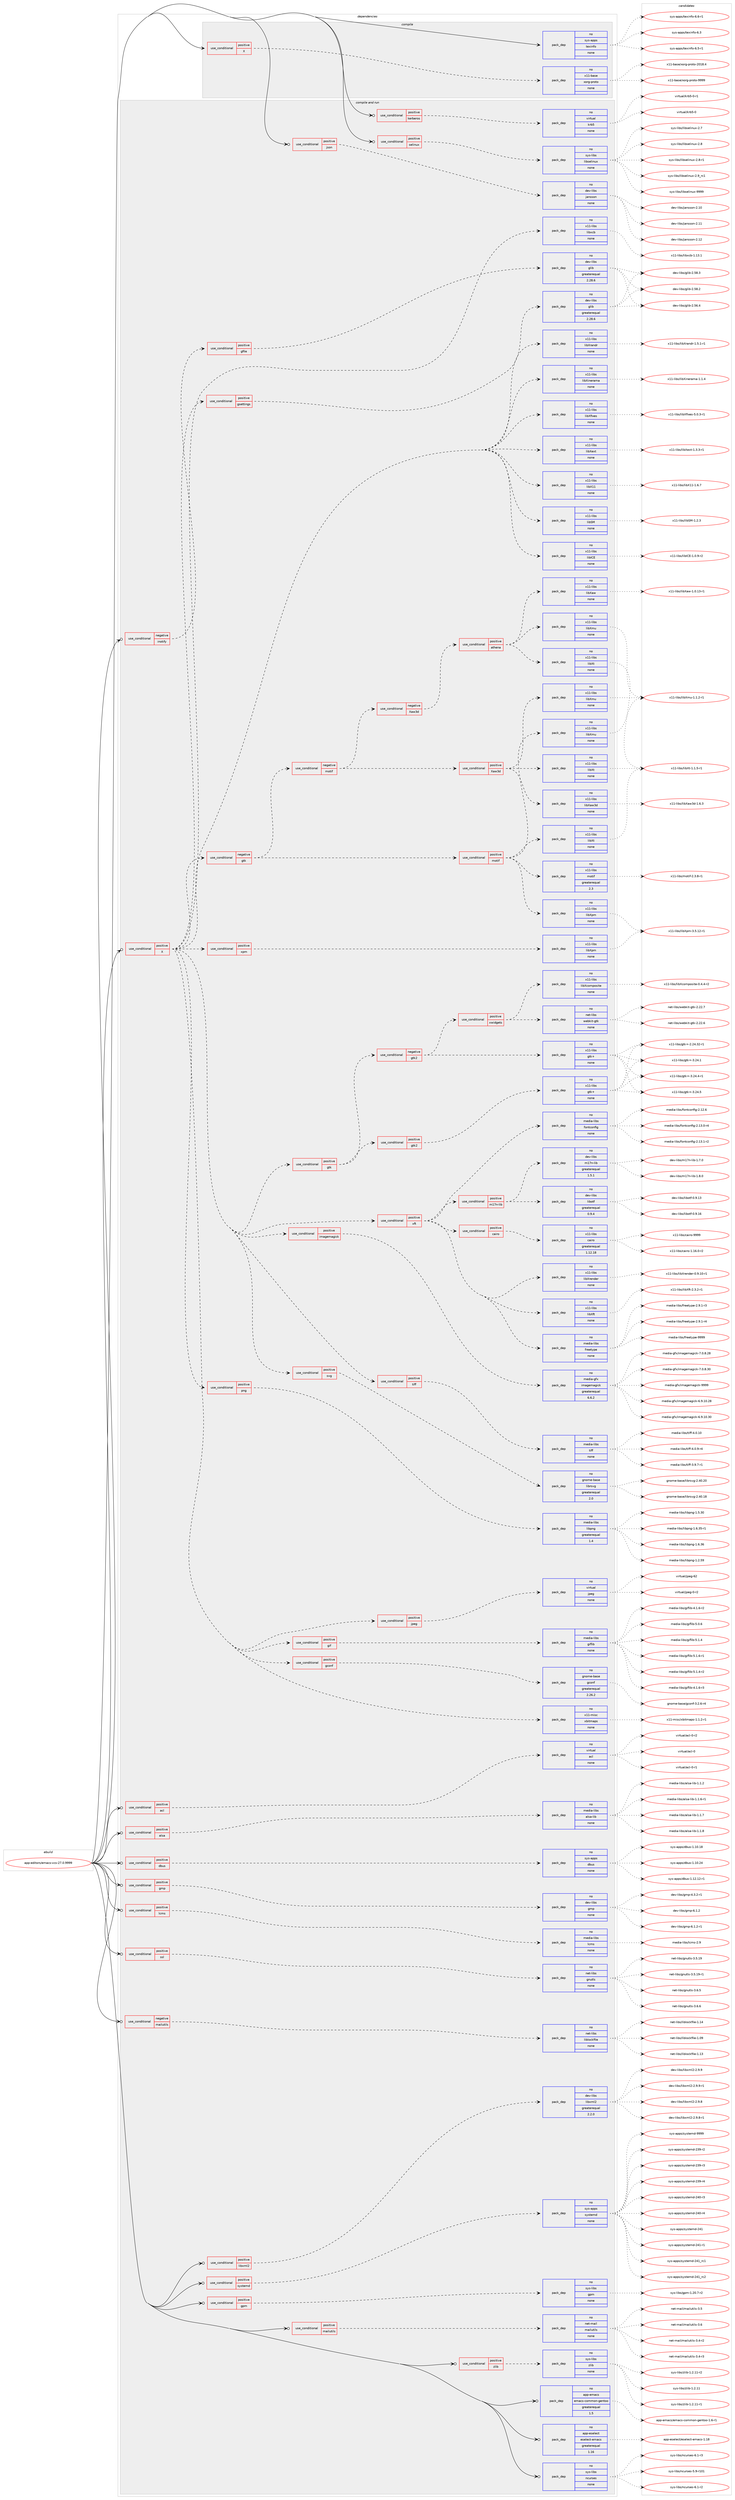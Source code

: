 digraph prolog {

# *************
# Graph options
# *************

newrank=true;
concentrate=true;
compound=true;
graph [rankdir=LR,fontname=Helvetica,fontsize=10,ranksep=1.5];#, ranksep=2.5, nodesep=0.2];
edge  [arrowhead=vee];
node  [fontname=Helvetica,fontsize=10];

# **********
# The ebuild
# **********

subgraph cluster_leftcol {
color=gray;
rank=same;
label=<<i>ebuild</i>>;
id [label="app-editors/emacs-vcs-27.0.9999", color=red, width=4, href="../app-editors/emacs-vcs-27.0.9999.svg"];
}

# ****************
# The dependencies
# ****************

subgraph cluster_midcol {
color=gray;
label=<<i>dependencies</i>>;
subgraph cluster_compile {
fillcolor="#eeeeee";
style=filled;
label=<<i>compile</i>>;
subgraph cond348634 {
dependency1279797 [label=<<TABLE BORDER="0" CELLBORDER="1" CELLSPACING="0" CELLPADDING="4"><TR><TD ROWSPAN="3" CELLPADDING="10">use_conditional</TD></TR><TR><TD>positive</TD></TR><TR><TD>X</TD></TR></TABLE>>, shape=none, color=red];
subgraph pack911259 {
dependency1279798 [label=<<TABLE BORDER="0" CELLBORDER="1" CELLSPACING="0" CELLPADDING="4" WIDTH="220"><TR><TD ROWSPAN="6" CELLPADDING="30">pack_dep</TD></TR><TR><TD WIDTH="110">no</TD></TR><TR><TD>x11-base</TD></TR><TR><TD>xorg-proto</TD></TR><TR><TD>none</TD></TR><TR><TD></TD></TR></TABLE>>, shape=none, color=blue];
}
dependency1279797:e -> dependency1279798:w [weight=20,style="dashed",arrowhead="vee"];
}
id:e -> dependency1279797:w [weight=20,style="solid",arrowhead="vee"];
subgraph pack911260 {
dependency1279799 [label=<<TABLE BORDER="0" CELLBORDER="1" CELLSPACING="0" CELLPADDING="4" WIDTH="220"><TR><TD ROWSPAN="6" CELLPADDING="30">pack_dep</TD></TR><TR><TD WIDTH="110">no</TD></TR><TR><TD>sys-apps</TD></TR><TR><TD>texinfo</TD></TR><TR><TD>none</TD></TR><TR><TD></TD></TR></TABLE>>, shape=none, color=blue];
}
id:e -> dependency1279799:w [weight=20,style="solid",arrowhead="vee"];
}
subgraph cluster_compileandrun {
fillcolor="#eeeeee";
style=filled;
label=<<i>compile and run</i>>;
subgraph cond348635 {
dependency1279800 [label=<<TABLE BORDER="0" CELLBORDER="1" CELLSPACING="0" CELLPADDING="4"><TR><TD ROWSPAN="3" CELLPADDING="10">use_conditional</TD></TR><TR><TD>negative</TD></TR><TR><TD>inotify</TD></TR></TABLE>>, shape=none, color=red];
subgraph cond348636 {
dependency1279801 [label=<<TABLE BORDER="0" CELLBORDER="1" CELLSPACING="0" CELLPADDING="4"><TR><TD ROWSPAN="3" CELLPADDING="10">use_conditional</TD></TR><TR><TD>positive</TD></TR><TR><TD>gfile</TD></TR></TABLE>>, shape=none, color=red];
subgraph pack911261 {
dependency1279802 [label=<<TABLE BORDER="0" CELLBORDER="1" CELLSPACING="0" CELLPADDING="4" WIDTH="220"><TR><TD ROWSPAN="6" CELLPADDING="30">pack_dep</TD></TR><TR><TD WIDTH="110">no</TD></TR><TR><TD>dev-libs</TD></TR><TR><TD>glib</TD></TR><TR><TD>greaterequal</TD></TR><TR><TD>2.28.6</TD></TR></TABLE>>, shape=none, color=blue];
}
dependency1279801:e -> dependency1279802:w [weight=20,style="dashed",arrowhead="vee"];
}
dependency1279800:e -> dependency1279801:w [weight=20,style="dashed",arrowhead="vee"];
}
id:e -> dependency1279800:w [weight=20,style="solid",arrowhead="odotvee"];
subgraph cond348637 {
dependency1279803 [label=<<TABLE BORDER="0" CELLBORDER="1" CELLSPACING="0" CELLPADDING="4"><TR><TD ROWSPAN="3" CELLPADDING="10">use_conditional</TD></TR><TR><TD>negative</TD></TR><TR><TD>mailutils</TD></TR></TABLE>>, shape=none, color=red];
subgraph pack911262 {
dependency1279804 [label=<<TABLE BORDER="0" CELLBORDER="1" CELLSPACING="0" CELLPADDING="4" WIDTH="220"><TR><TD ROWSPAN="6" CELLPADDING="30">pack_dep</TD></TR><TR><TD WIDTH="110">no</TD></TR><TR><TD>net-libs</TD></TR><TR><TD>liblockfile</TD></TR><TR><TD>none</TD></TR><TR><TD></TD></TR></TABLE>>, shape=none, color=blue];
}
dependency1279803:e -> dependency1279804:w [weight=20,style="dashed",arrowhead="vee"];
}
id:e -> dependency1279803:w [weight=20,style="solid",arrowhead="odotvee"];
subgraph cond348638 {
dependency1279805 [label=<<TABLE BORDER="0" CELLBORDER="1" CELLSPACING="0" CELLPADDING="4"><TR><TD ROWSPAN="3" CELLPADDING="10">use_conditional</TD></TR><TR><TD>positive</TD></TR><TR><TD>X</TD></TR></TABLE>>, shape=none, color=red];
subgraph pack911263 {
dependency1279806 [label=<<TABLE BORDER="0" CELLBORDER="1" CELLSPACING="0" CELLPADDING="4" WIDTH="220"><TR><TD ROWSPAN="6" CELLPADDING="30">pack_dep</TD></TR><TR><TD WIDTH="110">no</TD></TR><TR><TD>x11-libs</TD></TR><TR><TD>libICE</TD></TR><TR><TD>none</TD></TR><TR><TD></TD></TR></TABLE>>, shape=none, color=blue];
}
dependency1279805:e -> dependency1279806:w [weight=20,style="dashed",arrowhead="vee"];
subgraph pack911264 {
dependency1279807 [label=<<TABLE BORDER="0" CELLBORDER="1" CELLSPACING="0" CELLPADDING="4" WIDTH="220"><TR><TD ROWSPAN="6" CELLPADDING="30">pack_dep</TD></TR><TR><TD WIDTH="110">no</TD></TR><TR><TD>x11-libs</TD></TR><TR><TD>libSM</TD></TR><TR><TD>none</TD></TR><TR><TD></TD></TR></TABLE>>, shape=none, color=blue];
}
dependency1279805:e -> dependency1279807:w [weight=20,style="dashed",arrowhead="vee"];
subgraph pack911265 {
dependency1279808 [label=<<TABLE BORDER="0" CELLBORDER="1" CELLSPACING="0" CELLPADDING="4" WIDTH="220"><TR><TD ROWSPAN="6" CELLPADDING="30">pack_dep</TD></TR><TR><TD WIDTH="110">no</TD></TR><TR><TD>x11-libs</TD></TR><TR><TD>libX11</TD></TR><TR><TD>none</TD></TR><TR><TD></TD></TR></TABLE>>, shape=none, color=blue];
}
dependency1279805:e -> dependency1279808:w [weight=20,style="dashed",arrowhead="vee"];
subgraph pack911266 {
dependency1279809 [label=<<TABLE BORDER="0" CELLBORDER="1" CELLSPACING="0" CELLPADDING="4" WIDTH="220"><TR><TD ROWSPAN="6" CELLPADDING="30">pack_dep</TD></TR><TR><TD WIDTH="110">no</TD></TR><TR><TD>x11-libs</TD></TR><TR><TD>libXext</TD></TR><TR><TD>none</TD></TR><TR><TD></TD></TR></TABLE>>, shape=none, color=blue];
}
dependency1279805:e -> dependency1279809:w [weight=20,style="dashed",arrowhead="vee"];
subgraph pack911267 {
dependency1279810 [label=<<TABLE BORDER="0" CELLBORDER="1" CELLSPACING="0" CELLPADDING="4" WIDTH="220"><TR><TD ROWSPAN="6" CELLPADDING="30">pack_dep</TD></TR><TR><TD WIDTH="110">no</TD></TR><TR><TD>x11-libs</TD></TR><TR><TD>libXfixes</TD></TR><TR><TD>none</TD></TR><TR><TD></TD></TR></TABLE>>, shape=none, color=blue];
}
dependency1279805:e -> dependency1279810:w [weight=20,style="dashed",arrowhead="vee"];
subgraph pack911268 {
dependency1279811 [label=<<TABLE BORDER="0" CELLBORDER="1" CELLSPACING="0" CELLPADDING="4" WIDTH="220"><TR><TD ROWSPAN="6" CELLPADDING="30">pack_dep</TD></TR><TR><TD WIDTH="110">no</TD></TR><TR><TD>x11-libs</TD></TR><TR><TD>libXinerama</TD></TR><TR><TD>none</TD></TR><TR><TD></TD></TR></TABLE>>, shape=none, color=blue];
}
dependency1279805:e -> dependency1279811:w [weight=20,style="dashed",arrowhead="vee"];
subgraph pack911269 {
dependency1279812 [label=<<TABLE BORDER="0" CELLBORDER="1" CELLSPACING="0" CELLPADDING="4" WIDTH="220"><TR><TD ROWSPAN="6" CELLPADDING="30">pack_dep</TD></TR><TR><TD WIDTH="110">no</TD></TR><TR><TD>x11-libs</TD></TR><TR><TD>libXrandr</TD></TR><TR><TD>none</TD></TR><TR><TD></TD></TR></TABLE>>, shape=none, color=blue];
}
dependency1279805:e -> dependency1279812:w [weight=20,style="dashed",arrowhead="vee"];
subgraph pack911270 {
dependency1279813 [label=<<TABLE BORDER="0" CELLBORDER="1" CELLSPACING="0" CELLPADDING="4" WIDTH="220"><TR><TD ROWSPAN="6" CELLPADDING="30">pack_dep</TD></TR><TR><TD WIDTH="110">no</TD></TR><TR><TD>x11-libs</TD></TR><TR><TD>libxcb</TD></TR><TR><TD>none</TD></TR><TR><TD></TD></TR></TABLE>>, shape=none, color=blue];
}
dependency1279805:e -> dependency1279813:w [weight=20,style="dashed",arrowhead="vee"];
subgraph pack911271 {
dependency1279814 [label=<<TABLE BORDER="0" CELLBORDER="1" CELLSPACING="0" CELLPADDING="4" WIDTH="220"><TR><TD ROWSPAN="6" CELLPADDING="30">pack_dep</TD></TR><TR><TD WIDTH="110">no</TD></TR><TR><TD>x11-misc</TD></TR><TR><TD>xbitmaps</TD></TR><TR><TD>none</TD></TR><TR><TD></TD></TR></TABLE>>, shape=none, color=blue];
}
dependency1279805:e -> dependency1279814:w [weight=20,style="dashed",arrowhead="vee"];
subgraph cond348639 {
dependency1279815 [label=<<TABLE BORDER="0" CELLBORDER="1" CELLSPACING="0" CELLPADDING="4"><TR><TD ROWSPAN="3" CELLPADDING="10">use_conditional</TD></TR><TR><TD>positive</TD></TR><TR><TD>gconf</TD></TR></TABLE>>, shape=none, color=red];
subgraph pack911272 {
dependency1279816 [label=<<TABLE BORDER="0" CELLBORDER="1" CELLSPACING="0" CELLPADDING="4" WIDTH="220"><TR><TD ROWSPAN="6" CELLPADDING="30">pack_dep</TD></TR><TR><TD WIDTH="110">no</TD></TR><TR><TD>gnome-base</TD></TR><TR><TD>gconf</TD></TR><TR><TD>greaterequal</TD></TR><TR><TD>2.26.2</TD></TR></TABLE>>, shape=none, color=blue];
}
dependency1279815:e -> dependency1279816:w [weight=20,style="dashed",arrowhead="vee"];
}
dependency1279805:e -> dependency1279815:w [weight=20,style="dashed",arrowhead="vee"];
subgraph cond348640 {
dependency1279817 [label=<<TABLE BORDER="0" CELLBORDER="1" CELLSPACING="0" CELLPADDING="4"><TR><TD ROWSPAN="3" CELLPADDING="10">use_conditional</TD></TR><TR><TD>positive</TD></TR><TR><TD>gsettings</TD></TR></TABLE>>, shape=none, color=red];
subgraph pack911273 {
dependency1279818 [label=<<TABLE BORDER="0" CELLBORDER="1" CELLSPACING="0" CELLPADDING="4" WIDTH="220"><TR><TD ROWSPAN="6" CELLPADDING="30">pack_dep</TD></TR><TR><TD WIDTH="110">no</TD></TR><TR><TD>dev-libs</TD></TR><TR><TD>glib</TD></TR><TR><TD>greaterequal</TD></TR><TR><TD>2.28.6</TD></TR></TABLE>>, shape=none, color=blue];
}
dependency1279817:e -> dependency1279818:w [weight=20,style="dashed",arrowhead="vee"];
}
dependency1279805:e -> dependency1279817:w [weight=20,style="dashed",arrowhead="vee"];
subgraph cond348641 {
dependency1279819 [label=<<TABLE BORDER="0" CELLBORDER="1" CELLSPACING="0" CELLPADDING="4"><TR><TD ROWSPAN="3" CELLPADDING="10">use_conditional</TD></TR><TR><TD>positive</TD></TR><TR><TD>gif</TD></TR></TABLE>>, shape=none, color=red];
subgraph pack911274 {
dependency1279820 [label=<<TABLE BORDER="0" CELLBORDER="1" CELLSPACING="0" CELLPADDING="4" WIDTH="220"><TR><TD ROWSPAN="6" CELLPADDING="30">pack_dep</TD></TR><TR><TD WIDTH="110">no</TD></TR><TR><TD>media-libs</TD></TR><TR><TD>giflib</TD></TR><TR><TD>none</TD></TR><TR><TD></TD></TR></TABLE>>, shape=none, color=blue];
}
dependency1279819:e -> dependency1279820:w [weight=20,style="dashed",arrowhead="vee"];
}
dependency1279805:e -> dependency1279819:w [weight=20,style="dashed",arrowhead="vee"];
subgraph cond348642 {
dependency1279821 [label=<<TABLE BORDER="0" CELLBORDER="1" CELLSPACING="0" CELLPADDING="4"><TR><TD ROWSPAN="3" CELLPADDING="10">use_conditional</TD></TR><TR><TD>positive</TD></TR><TR><TD>jpeg</TD></TR></TABLE>>, shape=none, color=red];
subgraph pack911275 {
dependency1279822 [label=<<TABLE BORDER="0" CELLBORDER="1" CELLSPACING="0" CELLPADDING="4" WIDTH="220"><TR><TD ROWSPAN="6" CELLPADDING="30">pack_dep</TD></TR><TR><TD WIDTH="110">no</TD></TR><TR><TD>virtual</TD></TR><TR><TD>jpeg</TD></TR><TR><TD>none</TD></TR><TR><TD></TD></TR></TABLE>>, shape=none, color=blue];
}
dependency1279821:e -> dependency1279822:w [weight=20,style="dashed",arrowhead="vee"];
}
dependency1279805:e -> dependency1279821:w [weight=20,style="dashed",arrowhead="vee"];
subgraph cond348643 {
dependency1279823 [label=<<TABLE BORDER="0" CELLBORDER="1" CELLSPACING="0" CELLPADDING="4"><TR><TD ROWSPAN="3" CELLPADDING="10">use_conditional</TD></TR><TR><TD>positive</TD></TR><TR><TD>png</TD></TR></TABLE>>, shape=none, color=red];
subgraph pack911276 {
dependency1279824 [label=<<TABLE BORDER="0" CELLBORDER="1" CELLSPACING="0" CELLPADDING="4" WIDTH="220"><TR><TD ROWSPAN="6" CELLPADDING="30">pack_dep</TD></TR><TR><TD WIDTH="110">no</TD></TR><TR><TD>media-libs</TD></TR><TR><TD>libpng</TD></TR><TR><TD>greaterequal</TD></TR><TR><TD>1.4</TD></TR></TABLE>>, shape=none, color=blue];
}
dependency1279823:e -> dependency1279824:w [weight=20,style="dashed",arrowhead="vee"];
}
dependency1279805:e -> dependency1279823:w [weight=20,style="dashed",arrowhead="vee"];
subgraph cond348644 {
dependency1279825 [label=<<TABLE BORDER="0" CELLBORDER="1" CELLSPACING="0" CELLPADDING="4"><TR><TD ROWSPAN="3" CELLPADDING="10">use_conditional</TD></TR><TR><TD>positive</TD></TR><TR><TD>svg</TD></TR></TABLE>>, shape=none, color=red];
subgraph pack911277 {
dependency1279826 [label=<<TABLE BORDER="0" CELLBORDER="1" CELLSPACING="0" CELLPADDING="4" WIDTH="220"><TR><TD ROWSPAN="6" CELLPADDING="30">pack_dep</TD></TR><TR><TD WIDTH="110">no</TD></TR><TR><TD>gnome-base</TD></TR><TR><TD>librsvg</TD></TR><TR><TD>greaterequal</TD></TR><TR><TD>2.0</TD></TR></TABLE>>, shape=none, color=blue];
}
dependency1279825:e -> dependency1279826:w [weight=20,style="dashed",arrowhead="vee"];
}
dependency1279805:e -> dependency1279825:w [weight=20,style="dashed",arrowhead="vee"];
subgraph cond348645 {
dependency1279827 [label=<<TABLE BORDER="0" CELLBORDER="1" CELLSPACING="0" CELLPADDING="4"><TR><TD ROWSPAN="3" CELLPADDING="10">use_conditional</TD></TR><TR><TD>positive</TD></TR><TR><TD>tiff</TD></TR></TABLE>>, shape=none, color=red];
subgraph pack911278 {
dependency1279828 [label=<<TABLE BORDER="0" CELLBORDER="1" CELLSPACING="0" CELLPADDING="4" WIDTH="220"><TR><TD ROWSPAN="6" CELLPADDING="30">pack_dep</TD></TR><TR><TD WIDTH="110">no</TD></TR><TR><TD>media-libs</TD></TR><TR><TD>tiff</TD></TR><TR><TD>none</TD></TR><TR><TD></TD></TR></TABLE>>, shape=none, color=blue];
}
dependency1279827:e -> dependency1279828:w [weight=20,style="dashed",arrowhead="vee"];
}
dependency1279805:e -> dependency1279827:w [weight=20,style="dashed",arrowhead="vee"];
subgraph cond348646 {
dependency1279829 [label=<<TABLE BORDER="0" CELLBORDER="1" CELLSPACING="0" CELLPADDING="4"><TR><TD ROWSPAN="3" CELLPADDING="10">use_conditional</TD></TR><TR><TD>positive</TD></TR><TR><TD>xpm</TD></TR></TABLE>>, shape=none, color=red];
subgraph pack911279 {
dependency1279830 [label=<<TABLE BORDER="0" CELLBORDER="1" CELLSPACING="0" CELLPADDING="4" WIDTH="220"><TR><TD ROWSPAN="6" CELLPADDING="30">pack_dep</TD></TR><TR><TD WIDTH="110">no</TD></TR><TR><TD>x11-libs</TD></TR><TR><TD>libXpm</TD></TR><TR><TD>none</TD></TR><TR><TD></TD></TR></TABLE>>, shape=none, color=blue];
}
dependency1279829:e -> dependency1279830:w [weight=20,style="dashed",arrowhead="vee"];
}
dependency1279805:e -> dependency1279829:w [weight=20,style="dashed",arrowhead="vee"];
subgraph cond348647 {
dependency1279831 [label=<<TABLE BORDER="0" CELLBORDER="1" CELLSPACING="0" CELLPADDING="4"><TR><TD ROWSPAN="3" CELLPADDING="10">use_conditional</TD></TR><TR><TD>positive</TD></TR><TR><TD>imagemagick</TD></TR></TABLE>>, shape=none, color=red];
subgraph pack911280 {
dependency1279832 [label=<<TABLE BORDER="0" CELLBORDER="1" CELLSPACING="0" CELLPADDING="4" WIDTH="220"><TR><TD ROWSPAN="6" CELLPADDING="30">pack_dep</TD></TR><TR><TD WIDTH="110">no</TD></TR><TR><TD>media-gfx</TD></TR><TR><TD>imagemagick</TD></TR><TR><TD>greaterequal</TD></TR><TR><TD>6.6.2</TD></TR></TABLE>>, shape=none, color=blue];
}
dependency1279831:e -> dependency1279832:w [weight=20,style="dashed",arrowhead="vee"];
}
dependency1279805:e -> dependency1279831:w [weight=20,style="dashed",arrowhead="vee"];
subgraph cond348648 {
dependency1279833 [label=<<TABLE BORDER="0" CELLBORDER="1" CELLSPACING="0" CELLPADDING="4"><TR><TD ROWSPAN="3" CELLPADDING="10">use_conditional</TD></TR><TR><TD>positive</TD></TR><TR><TD>xft</TD></TR></TABLE>>, shape=none, color=red];
subgraph pack911281 {
dependency1279834 [label=<<TABLE BORDER="0" CELLBORDER="1" CELLSPACING="0" CELLPADDING="4" WIDTH="220"><TR><TD ROWSPAN="6" CELLPADDING="30">pack_dep</TD></TR><TR><TD WIDTH="110">no</TD></TR><TR><TD>media-libs</TD></TR><TR><TD>fontconfig</TD></TR><TR><TD>none</TD></TR><TR><TD></TD></TR></TABLE>>, shape=none, color=blue];
}
dependency1279833:e -> dependency1279834:w [weight=20,style="dashed",arrowhead="vee"];
subgraph pack911282 {
dependency1279835 [label=<<TABLE BORDER="0" CELLBORDER="1" CELLSPACING="0" CELLPADDING="4" WIDTH="220"><TR><TD ROWSPAN="6" CELLPADDING="30">pack_dep</TD></TR><TR><TD WIDTH="110">no</TD></TR><TR><TD>media-libs</TD></TR><TR><TD>freetype</TD></TR><TR><TD>none</TD></TR><TR><TD></TD></TR></TABLE>>, shape=none, color=blue];
}
dependency1279833:e -> dependency1279835:w [weight=20,style="dashed",arrowhead="vee"];
subgraph pack911283 {
dependency1279836 [label=<<TABLE BORDER="0" CELLBORDER="1" CELLSPACING="0" CELLPADDING="4" WIDTH="220"><TR><TD ROWSPAN="6" CELLPADDING="30">pack_dep</TD></TR><TR><TD WIDTH="110">no</TD></TR><TR><TD>x11-libs</TD></TR><TR><TD>libXft</TD></TR><TR><TD>none</TD></TR><TR><TD></TD></TR></TABLE>>, shape=none, color=blue];
}
dependency1279833:e -> dependency1279836:w [weight=20,style="dashed",arrowhead="vee"];
subgraph pack911284 {
dependency1279837 [label=<<TABLE BORDER="0" CELLBORDER="1" CELLSPACING="0" CELLPADDING="4" WIDTH="220"><TR><TD ROWSPAN="6" CELLPADDING="30">pack_dep</TD></TR><TR><TD WIDTH="110">no</TD></TR><TR><TD>x11-libs</TD></TR><TR><TD>libXrender</TD></TR><TR><TD>none</TD></TR><TR><TD></TD></TR></TABLE>>, shape=none, color=blue];
}
dependency1279833:e -> dependency1279837:w [weight=20,style="dashed",arrowhead="vee"];
subgraph cond348649 {
dependency1279838 [label=<<TABLE BORDER="0" CELLBORDER="1" CELLSPACING="0" CELLPADDING="4"><TR><TD ROWSPAN="3" CELLPADDING="10">use_conditional</TD></TR><TR><TD>positive</TD></TR><TR><TD>cairo</TD></TR></TABLE>>, shape=none, color=red];
subgraph pack911285 {
dependency1279839 [label=<<TABLE BORDER="0" CELLBORDER="1" CELLSPACING="0" CELLPADDING="4" WIDTH="220"><TR><TD ROWSPAN="6" CELLPADDING="30">pack_dep</TD></TR><TR><TD WIDTH="110">no</TD></TR><TR><TD>x11-libs</TD></TR><TR><TD>cairo</TD></TR><TR><TD>greaterequal</TD></TR><TR><TD>1.12.18</TD></TR></TABLE>>, shape=none, color=blue];
}
dependency1279838:e -> dependency1279839:w [weight=20,style="dashed",arrowhead="vee"];
}
dependency1279833:e -> dependency1279838:w [weight=20,style="dashed",arrowhead="vee"];
subgraph cond348650 {
dependency1279840 [label=<<TABLE BORDER="0" CELLBORDER="1" CELLSPACING="0" CELLPADDING="4"><TR><TD ROWSPAN="3" CELLPADDING="10">use_conditional</TD></TR><TR><TD>positive</TD></TR><TR><TD>m17n-lib</TD></TR></TABLE>>, shape=none, color=red];
subgraph pack911286 {
dependency1279841 [label=<<TABLE BORDER="0" CELLBORDER="1" CELLSPACING="0" CELLPADDING="4" WIDTH="220"><TR><TD ROWSPAN="6" CELLPADDING="30">pack_dep</TD></TR><TR><TD WIDTH="110">no</TD></TR><TR><TD>dev-libs</TD></TR><TR><TD>libotf</TD></TR><TR><TD>greaterequal</TD></TR><TR><TD>0.9.4</TD></TR></TABLE>>, shape=none, color=blue];
}
dependency1279840:e -> dependency1279841:w [weight=20,style="dashed",arrowhead="vee"];
subgraph pack911287 {
dependency1279842 [label=<<TABLE BORDER="0" CELLBORDER="1" CELLSPACING="0" CELLPADDING="4" WIDTH="220"><TR><TD ROWSPAN="6" CELLPADDING="30">pack_dep</TD></TR><TR><TD WIDTH="110">no</TD></TR><TR><TD>dev-libs</TD></TR><TR><TD>m17n-lib</TD></TR><TR><TD>greaterequal</TD></TR><TR><TD>1.5.1</TD></TR></TABLE>>, shape=none, color=blue];
}
dependency1279840:e -> dependency1279842:w [weight=20,style="dashed",arrowhead="vee"];
}
dependency1279833:e -> dependency1279840:w [weight=20,style="dashed",arrowhead="vee"];
}
dependency1279805:e -> dependency1279833:w [weight=20,style="dashed",arrowhead="vee"];
subgraph cond348651 {
dependency1279843 [label=<<TABLE BORDER="0" CELLBORDER="1" CELLSPACING="0" CELLPADDING="4"><TR><TD ROWSPAN="3" CELLPADDING="10">use_conditional</TD></TR><TR><TD>positive</TD></TR><TR><TD>gtk</TD></TR></TABLE>>, shape=none, color=red];
subgraph cond348652 {
dependency1279844 [label=<<TABLE BORDER="0" CELLBORDER="1" CELLSPACING="0" CELLPADDING="4"><TR><TD ROWSPAN="3" CELLPADDING="10">use_conditional</TD></TR><TR><TD>positive</TD></TR><TR><TD>gtk2</TD></TR></TABLE>>, shape=none, color=red];
subgraph pack911288 {
dependency1279845 [label=<<TABLE BORDER="0" CELLBORDER="1" CELLSPACING="0" CELLPADDING="4" WIDTH="220"><TR><TD ROWSPAN="6" CELLPADDING="30">pack_dep</TD></TR><TR><TD WIDTH="110">no</TD></TR><TR><TD>x11-libs</TD></TR><TR><TD>gtk+</TD></TR><TR><TD>none</TD></TR><TR><TD></TD></TR></TABLE>>, shape=none, color=blue];
}
dependency1279844:e -> dependency1279845:w [weight=20,style="dashed",arrowhead="vee"];
}
dependency1279843:e -> dependency1279844:w [weight=20,style="dashed",arrowhead="vee"];
subgraph cond348653 {
dependency1279846 [label=<<TABLE BORDER="0" CELLBORDER="1" CELLSPACING="0" CELLPADDING="4"><TR><TD ROWSPAN="3" CELLPADDING="10">use_conditional</TD></TR><TR><TD>negative</TD></TR><TR><TD>gtk2</TD></TR></TABLE>>, shape=none, color=red];
subgraph pack911289 {
dependency1279847 [label=<<TABLE BORDER="0" CELLBORDER="1" CELLSPACING="0" CELLPADDING="4" WIDTH="220"><TR><TD ROWSPAN="6" CELLPADDING="30">pack_dep</TD></TR><TR><TD WIDTH="110">no</TD></TR><TR><TD>x11-libs</TD></TR><TR><TD>gtk+</TD></TR><TR><TD>none</TD></TR><TR><TD></TD></TR></TABLE>>, shape=none, color=blue];
}
dependency1279846:e -> dependency1279847:w [weight=20,style="dashed",arrowhead="vee"];
subgraph cond348654 {
dependency1279848 [label=<<TABLE BORDER="0" CELLBORDER="1" CELLSPACING="0" CELLPADDING="4"><TR><TD ROWSPAN="3" CELLPADDING="10">use_conditional</TD></TR><TR><TD>positive</TD></TR><TR><TD>xwidgets</TD></TR></TABLE>>, shape=none, color=red];
subgraph pack911290 {
dependency1279849 [label=<<TABLE BORDER="0" CELLBORDER="1" CELLSPACING="0" CELLPADDING="4" WIDTH="220"><TR><TD ROWSPAN="6" CELLPADDING="30">pack_dep</TD></TR><TR><TD WIDTH="110">no</TD></TR><TR><TD>net-libs</TD></TR><TR><TD>webkit-gtk</TD></TR><TR><TD>none</TD></TR><TR><TD></TD></TR></TABLE>>, shape=none, color=blue];
}
dependency1279848:e -> dependency1279849:w [weight=20,style="dashed",arrowhead="vee"];
subgraph pack911291 {
dependency1279850 [label=<<TABLE BORDER="0" CELLBORDER="1" CELLSPACING="0" CELLPADDING="4" WIDTH="220"><TR><TD ROWSPAN="6" CELLPADDING="30">pack_dep</TD></TR><TR><TD WIDTH="110">no</TD></TR><TR><TD>x11-libs</TD></TR><TR><TD>libXcomposite</TD></TR><TR><TD>none</TD></TR><TR><TD></TD></TR></TABLE>>, shape=none, color=blue];
}
dependency1279848:e -> dependency1279850:w [weight=20,style="dashed",arrowhead="vee"];
}
dependency1279846:e -> dependency1279848:w [weight=20,style="dashed",arrowhead="vee"];
}
dependency1279843:e -> dependency1279846:w [weight=20,style="dashed",arrowhead="vee"];
}
dependency1279805:e -> dependency1279843:w [weight=20,style="dashed",arrowhead="vee"];
subgraph cond348655 {
dependency1279851 [label=<<TABLE BORDER="0" CELLBORDER="1" CELLSPACING="0" CELLPADDING="4"><TR><TD ROWSPAN="3" CELLPADDING="10">use_conditional</TD></TR><TR><TD>negative</TD></TR><TR><TD>gtk</TD></TR></TABLE>>, shape=none, color=red];
subgraph cond348656 {
dependency1279852 [label=<<TABLE BORDER="0" CELLBORDER="1" CELLSPACING="0" CELLPADDING="4"><TR><TD ROWSPAN="3" CELLPADDING="10">use_conditional</TD></TR><TR><TD>positive</TD></TR><TR><TD>motif</TD></TR></TABLE>>, shape=none, color=red];
subgraph pack911292 {
dependency1279853 [label=<<TABLE BORDER="0" CELLBORDER="1" CELLSPACING="0" CELLPADDING="4" WIDTH="220"><TR><TD ROWSPAN="6" CELLPADDING="30">pack_dep</TD></TR><TR><TD WIDTH="110">no</TD></TR><TR><TD>x11-libs</TD></TR><TR><TD>motif</TD></TR><TR><TD>greaterequal</TD></TR><TR><TD>2.3</TD></TR></TABLE>>, shape=none, color=blue];
}
dependency1279852:e -> dependency1279853:w [weight=20,style="dashed",arrowhead="vee"];
subgraph pack911293 {
dependency1279854 [label=<<TABLE BORDER="0" CELLBORDER="1" CELLSPACING="0" CELLPADDING="4" WIDTH="220"><TR><TD ROWSPAN="6" CELLPADDING="30">pack_dep</TD></TR><TR><TD WIDTH="110">no</TD></TR><TR><TD>x11-libs</TD></TR><TR><TD>libXpm</TD></TR><TR><TD>none</TD></TR><TR><TD></TD></TR></TABLE>>, shape=none, color=blue];
}
dependency1279852:e -> dependency1279854:w [weight=20,style="dashed",arrowhead="vee"];
subgraph pack911294 {
dependency1279855 [label=<<TABLE BORDER="0" CELLBORDER="1" CELLSPACING="0" CELLPADDING="4" WIDTH="220"><TR><TD ROWSPAN="6" CELLPADDING="30">pack_dep</TD></TR><TR><TD WIDTH="110">no</TD></TR><TR><TD>x11-libs</TD></TR><TR><TD>libXmu</TD></TR><TR><TD>none</TD></TR><TR><TD></TD></TR></TABLE>>, shape=none, color=blue];
}
dependency1279852:e -> dependency1279855:w [weight=20,style="dashed",arrowhead="vee"];
subgraph pack911295 {
dependency1279856 [label=<<TABLE BORDER="0" CELLBORDER="1" CELLSPACING="0" CELLPADDING="4" WIDTH="220"><TR><TD ROWSPAN="6" CELLPADDING="30">pack_dep</TD></TR><TR><TD WIDTH="110">no</TD></TR><TR><TD>x11-libs</TD></TR><TR><TD>libXt</TD></TR><TR><TD>none</TD></TR><TR><TD></TD></TR></TABLE>>, shape=none, color=blue];
}
dependency1279852:e -> dependency1279856:w [weight=20,style="dashed",arrowhead="vee"];
}
dependency1279851:e -> dependency1279852:w [weight=20,style="dashed",arrowhead="vee"];
subgraph cond348657 {
dependency1279857 [label=<<TABLE BORDER="0" CELLBORDER="1" CELLSPACING="0" CELLPADDING="4"><TR><TD ROWSPAN="3" CELLPADDING="10">use_conditional</TD></TR><TR><TD>negative</TD></TR><TR><TD>motif</TD></TR></TABLE>>, shape=none, color=red];
subgraph cond348658 {
dependency1279858 [label=<<TABLE BORDER="0" CELLBORDER="1" CELLSPACING="0" CELLPADDING="4"><TR><TD ROWSPAN="3" CELLPADDING="10">use_conditional</TD></TR><TR><TD>positive</TD></TR><TR><TD>Xaw3d</TD></TR></TABLE>>, shape=none, color=red];
subgraph pack911296 {
dependency1279859 [label=<<TABLE BORDER="0" CELLBORDER="1" CELLSPACING="0" CELLPADDING="4" WIDTH="220"><TR><TD ROWSPAN="6" CELLPADDING="30">pack_dep</TD></TR><TR><TD WIDTH="110">no</TD></TR><TR><TD>x11-libs</TD></TR><TR><TD>libXaw3d</TD></TR><TR><TD>none</TD></TR><TR><TD></TD></TR></TABLE>>, shape=none, color=blue];
}
dependency1279858:e -> dependency1279859:w [weight=20,style="dashed",arrowhead="vee"];
subgraph pack911297 {
dependency1279860 [label=<<TABLE BORDER="0" CELLBORDER="1" CELLSPACING="0" CELLPADDING="4" WIDTH="220"><TR><TD ROWSPAN="6" CELLPADDING="30">pack_dep</TD></TR><TR><TD WIDTH="110">no</TD></TR><TR><TD>x11-libs</TD></TR><TR><TD>libXmu</TD></TR><TR><TD>none</TD></TR><TR><TD></TD></TR></TABLE>>, shape=none, color=blue];
}
dependency1279858:e -> dependency1279860:w [weight=20,style="dashed",arrowhead="vee"];
subgraph pack911298 {
dependency1279861 [label=<<TABLE BORDER="0" CELLBORDER="1" CELLSPACING="0" CELLPADDING="4" WIDTH="220"><TR><TD ROWSPAN="6" CELLPADDING="30">pack_dep</TD></TR><TR><TD WIDTH="110">no</TD></TR><TR><TD>x11-libs</TD></TR><TR><TD>libXt</TD></TR><TR><TD>none</TD></TR><TR><TD></TD></TR></TABLE>>, shape=none, color=blue];
}
dependency1279858:e -> dependency1279861:w [weight=20,style="dashed",arrowhead="vee"];
}
dependency1279857:e -> dependency1279858:w [weight=20,style="dashed",arrowhead="vee"];
subgraph cond348659 {
dependency1279862 [label=<<TABLE BORDER="0" CELLBORDER="1" CELLSPACING="0" CELLPADDING="4"><TR><TD ROWSPAN="3" CELLPADDING="10">use_conditional</TD></TR><TR><TD>negative</TD></TR><TR><TD>Xaw3d</TD></TR></TABLE>>, shape=none, color=red];
subgraph cond348660 {
dependency1279863 [label=<<TABLE BORDER="0" CELLBORDER="1" CELLSPACING="0" CELLPADDING="4"><TR><TD ROWSPAN="3" CELLPADDING="10">use_conditional</TD></TR><TR><TD>positive</TD></TR><TR><TD>athena</TD></TR></TABLE>>, shape=none, color=red];
subgraph pack911299 {
dependency1279864 [label=<<TABLE BORDER="0" CELLBORDER="1" CELLSPACING="0" CELLPADDING="4" WIDTH="220"><TR><TD ROWSPAN="6" CELLPADDING="30">pack_dep</TD></TR><TR><TD WIDTH="110">no</TD></TR><TR><TD>x11-libs</TD></TR><TR><TD>libXaw</TD></TR><TR><TD>none</TD></TR><TR><TD></TD></TR></TABLE>>, shape=none, color=blue];
}
dependency1279863:e -> dependency1279864:w [weight=20,style="dashed",arrowhead="vee"];
subgraph pack911300 {
dependency1279865 [label=<<TABLE BORDER="0" CELLBORDER="1" CELLSPACING="0" CELLPADDING="4" WIDTH="220"><TR><TD ROWSPAN="6" CELLPADDING="30">pack_dep</TD></TR><TR><TD WIDTH="110">no</TD></TR><TR><TD>x11-libs</TD></TR><TR><TD>libXmu</TD></TR><TR><TD>none</TD></TR><TR><TD></TD></TR></TABLE>>, shape=none, color=blue];
}
dependency1279863:e -> dependency1279865:w [weight=20,style="dashed",arrowhead="vee"];
subgraph pack911301 {
dependency1279866 [label=<<TABLE BORDER="0" CELLBORDER="1" CELLSPACING="0" CELLPADDING="4" WIDTH="220"><TR><TD ROWSPAN="6" CELLPADDING="30">pack_dep</TD></TR><TR><TD WIDTH="110">no</TD></TR><TR><TD>x11-libs</TD></TR><TR><TD>libXt</TD></TR><TR><TD>none</TD></TR><TR><TD></TD></TR></TABLE>>, shape=none, color=blue];
}
dependency1279863:e -> dependency1279866:w [weight=20,style="dashed",arrowhead="vee"];
}
dependency1279862:e -> dependency1279863:w [weight=20,style="dashed",arrowhead="vee"];
}
dependency1279857:e -> dependency1279862:w [weight=20,style="dashed",arrowhead="vee"];
}
dependency1279851:e -> dependency1279857:w [weight=20,style="dashed",arrowhead="vee"];
}
dependency1279805:e -> dependency1279851:w [weight=20,style="dashed",arrowhead="vee"];
}
id:e -> dependency1279805:w [weight=20,style="solid",arrowhead="odotvee"];
subgraph cond348661 {
dependency1279867 [label=<<TABLE BORDER="0" CELLBORDER="1" CELLSPACING="0" CELLPADDING="4"><TR><TD ROWSPAN="3" CELLPADDING="10">use_conditional</TD></TR><TR><TD>positive</TD></TR><TR><TD>acl</TD></TR></TABLE>>, shape=none, color=red];
subgraph pack911302 {
dependency1279868 [label=<<TABLE BORDER="0" CELLBORDER="1" CELLSPACING="0" CELLPADDING="4" WIDTH="220"><TR><TD ROWSPAN="6" CELLPADDING="30">pack_dep</TD></TR><TR><TD WIDTH="110">no</TD></TR><TR><TD>virtual</TD></TR><TR><TD>acl</TD></TR><TR><TD>none</TD></TR><TR><TD></TD></TR></TABLE>>, shape=none, color=blue];
}
dependency1279867:e -> dependency1279868:w [weight=20,style="dashed",arrowhead="vee"];
}
id:e -> dependency1279867:w [weight=20,style="solid",arrowhead="odotvee"];
subgraph cond348662 {
dependency1279869 [label=<<TABLE BORDER="0" CELLBORDER="1" CELLSPACING="0" CELLPADDING="4"><TR><TD ROWSPAN="3" CELLPADDING="10">use_conditional</TD></TR><TR><TD>positive</TD></TR><TR><TD>alsa</TD></TR></TABLE>>, shape=none, color=red];
subgraph pack911303 {
dependency1279870 [label=<<TABLE BORDER="0" CELLBORDER="1" CELLSPACING="0" CELLPADDING="4" WIDTH="220"><TR><TD ROWSPAN="6" CELLPADDING="30">pack_dep</TD></TR><TR><TD WIDTH="110">no</TD></TR><TR><TD>media-libs</TD></TR><TR><TD>alsa-lib</TD></TR><TR><TD>none</TD></TR><TR><TD></TD></TR></TABLE>>, shape=none, color=blue];
}
dependency1279869:e -> dependency1279870:w [weight=20,style="dashed",arrowhead="vee"];
}
id:e -> dependency1279869:w [weight=20,style="solid",arrowhead="odotvee"];
subgraph cond348663 {
dependency1279871 [label=<<TABLE BORDER="0" CELLBORDER="1" CELLSPACING="0" CELLPADDING="4"><TR><TD ROWSPAN="3" CELLPADDING="10">use_conditional</TD></TR><TR><TD>positive</TD></TR><TR><TD>dbus</TD></TR></TABLE>>, shape=none, color=red];
subgraph pack911304 {
dependency1279872 [label=<<TABLE BORDER="0" CELLBORDER="1" CELLSPACING="0" CELLPADDING="4" WIDTH="220"><TR><TD ROWSPAN="6" CELLPADDING="30">pack_dep</TD></TR><TR><TD WIDTH="110">no</TD></TR><TR><TD>sys-apps</TD></TR><TR><TD>dbus</TD></TR><TR><TD>none</TD></TR><TR><TD></TD></TR></TABLE>>, shape=none, color=blue];
}
dependency1279871:e -> dependency1279872:w [weight=20,style="dashed",arrowhead="vee"];
}
id:e -> dependency1279871:w [weight=20,style="solid",arrowhead="odotvee"];
subgraph cond348664 {
dependency1279873 [label=<<TABLE BORDER="0" CELLBORDER="1" CELLSPACING="0" CELLPADDING="4"><TR><TD ROWSPAN="3" CELLPADDING="10">use_conditional</TD></TR><TR><TD>positive</TD></TR><TR><TD>gmp</TD></TR></TABLE>>, shape=none, color=red];
subgraph pack911305 {
dependency1279874 [label=<<TABLE BORDER="0" CELLBORDER="1" CELLSPACING="0" CELLPADDING="4" WIDTH="220"><TR><TD ROWSPAN="6" CELLPADDING="30">pack_dep</TD></TR><TR><TD WIDTH="110">no</TD></TR><TR><TD>dev-libs</TD></TR><TR><TD>gmp</TD></TR><TR><TD>none</TD></TR><TR><TD></TD></TR></TABLE>>, shape=none, color=blue];
}
dependency1279873:e -> dependency1279874:w [weight=20,style="dashed",arrowhead="vee"];
}
id:e -> dependency1279873:w [weight=20,style="solid",arrowhead="odotvee"];
subgraph cond348665 {
dependency1279875 [label=<<TABLE BORDER="0" CELLBORDER="1" CELLSPACING="0" CELLPADDING="4"><TR><TD ROWSPAN="3" CELLPADDING="10">use_conditional</TD></TR><TR><TD>positive</TD></TR><TR><TD>gpm</TD></TR></TABLE>>, shape=none, color=red];
subgraph pack911306 {
dependency1279876 [label=<<TABLE BORDER="0" CELLBORDER="1" CELLSPACING="0" CELLPADDING="4" WIDTH="220"><TR><TD ROWSPAN="6" CELLPADDING="30">pack_dep</TD></TR><TR><TD WIDTH="110">no</TD></TR><TR><TD>sys-libs</TD></TR><TR><TD>gpm</TD></TR><TR><TD>none</TD></TR><TR><TD></TD></TR></TABLE>>, shape=none, color=blue];
}
dependency1279875:e -> dependency1279876:w [weight=20,style="dashed",arrowhead="vee"];
}
id:e -> dependency1279875:w [weight=20,style="solid",arrowhead="odotvee"];
subgraph cond348666 {
dependency1279877 [label=<<TABLE BORDER="0" CELLBORDER="1" CELLSPACING="0" CELLPADDING="4"><TR><TD ROWSPAN="3" CELLPADDING="10">use_conditional</TD></TR><TR><TD>positive</TD></TR><TR><TD>json</TD></TR></TABLE>>, shape=none, color=red];
subgraph pack911307 {
dependency1279878 [label=<<TABLE BORDER="0" CELLBORDER="1" CELLSPACING="0" CELLPADDING="4" WIDTH="220"><TR><TD ROWSPAN="6" CELLPADDING="30">pack_dep</TD></TR><TR><TD WIDTH="110">no</TD></TR><TR><TD>dev-libs</TD></TR><TR><TD>jansson</TD></TR><TR><TD>none</TD></TR><TR><TD></TD></TR></TABLE>>, shape=none, color=blue];
}
dependency1279877:e -> dependency1279878:w [weight=20,style="dashed",arrowhead="vee"];
}
id:e -> dependency1279877:w [weight=20,style="solid",arrowhead="odotvee"];
subgraph cond348667 {
dependency1279879 [label=<<TABLE BORDER="0" CELLBORDER="1" CELLSPACING="0" CELLPADDING="4"><TR><TD ROWSPAN="3" CELLPADDING="10">use_conditional</TD></TR><TR><TD>positive</TD></TR><TR><TD>kerberos</TD></TR></TABLE>>, shape=none, color=red];
subgraph pack911308 {
dependency1279880 [label=<<TABLE BORDER="0" CELLBORDER="1" CELLSPACING="0" CELLPADDING="4" WIDTH="220"><TR><TD ROWSPAN="6" CELLPADDING="30">pack_dep</TD></TR><TR><TD WIDTH="110">no</TD></TR><TR><TD>virtual</TD></TR><TR><TD>krb5</TD></TR><TR><TD>none</TD></TR><TR><TD></TD></TR></TABLE>>, shape=none, color=blue];
}
dependency1279879:e -> dependency1279880:w [weight=20,style="dashed",arrowhead="vee"];
}
id:e -> dependency1279879:w [weight=20,style="solid",arrowhead="odotvee"];
subgraph cond348668 {
dependency1279881 [label=<<TABLE BORDER="0" CELLBORDER="1" CELLSPACING="0" CELLPADDING="4"><TR><TD ROWSPAN="3" CELLPADDING="10">use_conditional</TD></TR><TR><TD>positive</TD></TR><TR><TD>lcms</TD></TR></TABLE>>, shape=none, color=red];
subgraph pack911309 {
dependency1279882 [label=<<TABLE BORDER="0" CELLBORDER="1" CELLSPACING="0" CELLPADDING="4" WIDTH="220"><TR><TD ROWSPAN="6" CELLPADDING="30">pack_dep</TD></TR><TR><TD WIDTH="110">no</TD></TR><TR><TD>media-libs</TD></TR><TR><TD>lcms</TD></TR><TR><TD>none</TD></TR><TR><TD></TD></TR></TABLE>>, shape=none, color=blue];
}
dependency1279881:e -> dependency1279882:w [weight=20,style="dashed",arrowhead="vee"];
}
id:e -> dependency1279881:w [weight=20,style="solid",arrowhead="odotvee"];
subgraph cond348669 {
dependency1279883 [label=<<TABLE BORDER="0" CELLBORDER="1" CELLSPACING="0" CELLPADDING="4"><TR><TD ROWSPAN="3" CELLPADDING="10">use_conditional</TD></TR><TR><TD>positive</TD></TR><TR><TD>libxml2</TD></TR></TABLE>>, shape=none, color=red];
subgraph pack911310 {
dependency1279884 [label=<<TABLE BORDER="0" CELLBORDER="1" CELLSPACING="0" CELLPADDING="4" WIDTH="220"><TR><TD ROWSPAN="6" CELLPADDING="30">pack_dep</TD></TR><TR><TD WIDTH="110">no</TD></TR><TR><TD>dev-libs</TD></TR><TR><TD>libxml2</TD></TR><TR><TD>greaterequal</TD></TR><TR><TD>2.2.0</TD></TR></TABLE>>, shape=none, color=blue];
}
dependency1279883:e -> dependency1279884:w [weight=20,style="dashed",arrowhead="vee"];
}
id:e -> dependency1279883:w [weight=20,style="solid",arrowhead="odotvee"];
subgraph cond348670 {
dependency1279885 [label=<<TABLE BORDER="0" CELLBORDER="1" CELLSPACING="0" CELLPADDING="4"><TR><TD ROWSPAN="3" CELLPADDING="10">use_conditional</TD></TR><TR><TD>positive</TD></TR><TR><TD>mailutils</TD></TR></TABLE>>, shape=none, color=red];
subgraph pack911311 {
dependency1279886 [label=<<TABLE BORDER="0" CELLBORDER="1" CELLSPACING="0" CELLPADDING="4" WIDTH="220"><TR><TD ROWSPAN="6" CELLPADDING="30">pack_dep</TD></TR><TR><TD WIDTH="110">no</TD></TR><TR><TD>net-mail</TD></TR><TR><TD>mailutils</TD></TR><TR><TD>none</TD></TR><TR><TD></TD></TR></TABLE>>, shape=none, color=blue];
}
dependency1279885:e -> dependency1279886:w [weight=20,style="dashed",arrowhead="vee"];
}
id:e -> dependency1279885:w [weight=20,style="solid",arrowhead="odotvee"];
subgraph cond348671 {
dependency1279887 [label=<<TABLE BORDER="0" CELLBORDER="1" CELLSPACING="0" CELLPADDING="4"><TR><TD ROWSPAN="3" CELLPADDING="10">use_conditional</TD></TR><TR><TD>positive</TD></TR><TR><TD>selinux</TD></TR></TABLE>>, shape=none, color=red];
subgraph pack911312 {
dependency1279888 [label=<<TABLE BORDER="0" CELLBORDER="1" CELLSPACING="0" CELLPADDING="4" WIDTH="220"><TR><TD ROWSPAN="6" CELLPADDING="30">pack_dep</TD></TR><TR><TD WIDTH="110">no</TD></TR><TR><TD>sys-libs</TD></TR><TR><TD>libselinux</TD></TR><TR><TD>none</TD></TR><TR><TD></TD></TR></TABLE>>, shape=none, color=blue];
}
dependency1279887:e -> dependency1279888:w [weight=20,style="dashed",arrowhead="vee"];
}
id:e -> dependency1279887:w [weight=20,style="solid",arrowhead="odotvee"];
subgraph cond348672 {
dependency1279889 [label=<<TABLE BORDER="0" CELLBORDER="1" CELLSPACING="0" CELLPADDING="4"><TR><TD ROWSPAN="3" CELLPADDING="10">use_conditional</TD></TR><TR><TD>positive</TD></TR><TR><TD>ssl</TD></TR></TABLE>>, shape=none, color=red];
subgraph pack911313 {
dependency1279890 [label=<<TABLE BORDER="0" CELLBORDER="1" CELLSPACING="0" CELLPADDING="4" WIDTH="220"><TR><TD ROWSPAN="6" CELLPADDING="30">pack_dep</TD></TR><TR><TD WIDTH="110">no</TD></TR><TR><TD>net-libs</TD></TR><TR><TD>gnutls</TD></TR><TR><TD>none</TD></TR><TR><TD></TD></TR></TABLE>>, shape=none, color=blue];
}
dependency1279889:e -> dependency1279890:w [weight=20,style="dashed",arrowhead="vee"];
}
id:e -> dependency1279889:w [weight=20,style="solid",arrowhead="odotvee"];
subgraph cond348673 {
dependency1279891 [label=<<TABLE BORDER="0" CELLBORDER="1" CELLSPACING="0" CELLPADDING="4"><TR><TD ROWSPAN="3" CELLPADDING="10">use_conditional</TD></TR><TR><TD>positive</TD></TR><TR><TD>systemd</TD></TR></TABLE>>, shape=none, color=red];
subgraph pack911314 {
dependency1279892 [label=<<TABLE BORDER="0" CELLBORDER="1" CELLSPACING="0" CELLPADDING="4" WIDTH="220"><TR><TD ROWSPAN="6" CELLPADDING="30">pack_dep</TD></TR><TR><TD WIDTH="110">no</TD></TR><TR><TD>sys-apps</TD></TR><TR><TD>systemd</TD></TR><TR><TD>none</TD></TR><TR><TD></TD></TR></TABLE>>, shape=none, color=blue];
}
dependency1279891:e -> dependency1279892:w [weight=20,style="dashed",arrowhead="vee"];
}
id:e -> dependency1279891:w [weight=20,style="solid",arrowhead="odotvee"];
subgraph cond348674 {
dependency1279893 [label=<<TABLE BORDER="0" CELLBORDER="1" CELLSPACING="0" CELLPADDING="4"><TR><TD ROWSPAN="3" CELLPADDING="10">use_conditional</TD></TR><TR><TD>positive</TD></TR><TR><TD>zlib</TD></TR></TABLE>>, shape=none, color=red];
subgraph pack911315 {
dependency1279894 [label=<<TABLE BORDER="0" CELLBORDER="1" CELLSPACING="0" CELLPADDING="4" WIDTH="220"><TR><TD ROWSPAN="6" CELLPADDING="30">pack_dep</TD></TR><TR><TD WIDTH="110">no</TD></TR><TR><TD>sys-libs</TD></TR><TR><TD>zlib</TD></TR><TR><TD>none</TD></TR><TR><TD></TD></TR></TABLE>>, shape=none, color=blue];
}
dependency1279893:e -> dependency1279894:w [weight=20,style="dashed",arrowhead="vee"];
}
id:e -> dependency1279893:w [weight=20,style="solid",arrowhead="odotvee"];
subgraph pack911316 {
dependency1279895 [label=<<TABLE BORDER="0" CELLBORDER="1" CELLSPACING="0" CELLPADDING="4" WIDTH="220"><TR><TD ROWSPAN="6" CELLPADDING="30">pack_dep</TD></TR><TR><TD WIDTH="110">no</TD></TR><TR><TD>app-emacs</TD></TR><TR><TD>emacs-common-gentoo</TD></TR><TR><TD>greaterequal</TD></TR><TR><TD>1.5</TD></TR></TABLE>>, shape=none, color=blue];
}
id:e -> dependency1279895:w [weight=20,style="solid",arrowhead="odotvee"];
subgraph pack911317 {
dependency1279896 [label=<<TABLE BORDER="0" CELLBORDER="1" CELLSPACING="0" CELLPADDING="4" WIDTH="220"><TR><TD ROWSPAN="6" CELLPADDING="30">pack_dep</TD></TR><TR><TD WIDTH="110">no</TD></TR><TR><TD>app-eselect</TD></TR><TR><TD>eselect-emacs</TD></TR><TR><TD>greaterequal</TD></TR><TR><TD>1.16</TD></TR></TABLE>>, shape=none, color=blue];
}
id:e -> dependency1279896:w [weight=20,style="solid",arrowhead="odotvee"];
subgraph pack911318 {
dependency1279897 [label=<<TABLE BORDER="0" CELLBORDER="1" CELLSPACING="0" CELLPADDING="4" WIDTH="220"><TR><TD ROWSPAN="6" CELLPADDING="30">pack_dep</TD></TR><TR><TD WIDTH="110">no</TD></TR><TR><TD>sys-libs</TD></TR><TR><TD>ncurses</TD></TR><TR><TD>none</TD></TR><TR><TD></TD></TR></TABLE>>, shape=none, color=blue];
}
id:e -> dependency1279897:w [weight=20,style="solid",arrowhead="odotvee"];
}
subgraph cluster_run {
fillcolor="#eeeeee";
style=filled;
label=<<i>run</i>>;
}
}

# **************
# The candidates
# **************

subgraph cluster_choices {
rank=same;
color=gray;
label=<<i>candidates</i>>;

subgraph choice911259 {
color=black;
nodesep=1;
choice1204949459897115101471201111141034511211411111611145504849564652 [label="x11-base/xorg-proto-2018.4", color=red, width=4,href="../x11-base/xorg-proto-2018.4.svg"];
choice120494945989711510147120111114103451121141111161114557575757 [label="x11-base/xorg-proto-9999", color=red, width=4,href="../x11-base/xorg-proto-9999.svg"];
dependency1279798:e -> choice1204949459897115101471201111141034511211411111611145504849564652:w [style=dotted,weight="100"];
dependency1279798:e -> choice120494945989711510147120111114103451121141111161114557575757:w [style=dotted,weight="100"];
}
subgraph choice911260 {
color=black;
nodesep=1;
choice11512111545971121121154711610112010511010211145544651 [label="sys-apps/texinfo-6.3", color=red, width=4,href="../sys-apps/texinfo-6.3.svg"];
choice115121115459711211211547116101120105110102111455446534511449 [label="sys-apps/texinfo-6.5-r1", color=red, width=4,href="../sys-apps/texinfo-6.5-r1.svg"];
choice115121115459711211211547116101120105110102111455446544511449 [label="sys-apps/texinfo-6.6-r1", color=red, width=4,href="../sys-apps/texinfo-6.6-r1.svg"];
dependency1279799:e -> choice11512111545971121121154711610112010511010211145544651:w [style=dotted,weight="100"];
dependency1279799:e -> choice115121115459711211211547116101120105110102111455446534511449:w [style=dotted,weight="100"];
dependency1279799:e -> choice115121115459711211211547116101120105110102111455446544511449:w [style=dotted,weight="100"];
}
subgraph choice911261 {
color=black;
nodesep=1;
choice1001011184510810598115471031081059845504653544652 [label="dev-libs/glib-2.56.4", color=red, width=4,href="../dev-libs/glib-2.56.4.svg"];
choice1001011184510810598115471031081059845504653564650 [label="dev-libs/glib-2.58.2", color=red, width=4,href="../dev-libs/glib-2.58.2.svg"];
choice1001011184510810598115471031081059845504653564651 [label="dev-libs/glib-2.58.3", color=red, width=4,href="../dev-libs/glib-2.58.3.svg"];
dependency1279802:e -> choice1001011184510810598115471031081059845504653544652:w [style=dotted,weight="100"];
dependency1279802:e -> choice1001011184510810598115471031081059845504653564650:w [style=dotted,weight="100"];
dependency1279802:e -> choice1001011184510810598115471031081059845504653564651:w [style=dotted,weight="100"];
}
subgraph choice911262 {
color=black;
nodesep=1;
choice11010111645108105981154710810598108111991071021051081014549464857 [label="net-libs/liblockfile-1.09", color=red, width=4,href="../net-libs/liblockfile-1.09.svg"];
choice11010111645108105981154710810598108111991071021051081014549464951 [label="net-libs/liblockfile-1.13", color=red, width=4,href="../net-libs/liblockfile-1.13.svg"];
choice11010111645108105981154710810598108111991071021051081014549464952 [label="net-libs/liblockfile-1.14", color=red, width=4,href="../net-libs/liblockfile-1.14.svg"];
dependency1279804:e -> choice11010111645108105981154710810598108111991071021051081014549464857:w [style=dotted,weight="100"];
dependency1279804:e -> choice11010111645108105981154710810598108111991071021051081014549464951:w [style=dotted,weight="100"];
dependency1279804:e -> choice11010111645108105981154710810598108111991071021051081014549464952:w [style=dotted,weight="100"];
}
subgraph choice911263 {
color=black;
nodesep=1;
choice1204949451081059811547108105987367694549464846574511450 [label="x11-libs/libICE-1.0.9-r2", color=red, width=4,href="../x11-libs/libICE-1.0.9-r2.svg"];
dependency1279806:e -> choice1204949451081059811547108105987367694549464846574511450:w [style=dotted,weight="100"];
}
subgraph choice911264 {
color=black;
nodesep=1;
choice1204949451081059811547108105988377454946504651 [label="x11-libs/libSM-1.2.3", color=red, width=4,href="../x11-libs/libSM-1.2.3.svg"];
dependency1279807:e -> choice1204949451081059811547108105988377454946504651:w [style=dotted,weight="100"];
}
subgraph choice911265 {
color=black;
nodesep=1;
choice120494945108105981154710810598884949454946544655 [label="x11-libs/libX11-1.6.7", color=red, width=4,href="../x11-libs/libX11-1.6.7.svg"];
dependency1279808:e -> choice120494945108105981154710810598884949454946544655:w [style=dotted,weight="100"];
}
subgraph choice911266 {
color=black;
nodesep=1;
choice120494945108105981154710810598881011201164549465146514511449 [label="x11-libs/libXext-1.3.3-r1", color=red, width=4,href="../x11-libs/libXext-1.3.3-r1.svg"];
dependency1279809:e -> choice120494945108105981154710810598881011201164549465146514511449:w [style=dotted,weight="100"];
}
subgraph choice911267 {
color=black;
nodesep=1;
choice120494945108105981154710810598881021051201011154553464846514511449 [label="x11-libs/libXfixes-5.0.3-r1", color=red, width=4,href="../x11-libs/libXfixes-5.0.3-r1.svg"];
dependency1279810:e -> choice120494945108105981154710810598881021051201011154553464846514511449:w [style=dotted,weight="100"];
}
subgraph choice911268 {
color=black;
nodesep=1;
choice120494945108105981154710810598881051101011149710997454946494652 [label="x11-libs/libXinerama-1.1.4", color=red, width=4,href="../x11-libs/libXinerama-1.1.4.svg"];
dependency1279811:e -> choice120494945108105981154710810598881051101011149710997454946494652:w [style=dotted,weight="100"];
}
subgraph choice911269 {
color=black;
nodesep=1;
choice12049494510810598115471081059888114971101001144549465346494511449 [label="x11-libs/libXrandr-1.5.1-r1", color=red, width=4,href="../x11-libs/libXrandr-1.5.1-r1.svg"];
dependency1279812:e -> choice12049494510810598115471081059888114971101001144549465346494511449:w [style=dotted,weight="100"];
}
subgraph choice911270 {
color=black;
nodesep=1;
choice120494945108105981154710810598120999845494649514649 [label="x11-libs/libxcb-1.13.1", color=red, width=4,href="../x11-libs/libxcb-1.13.1.svg"];
dependency1279813:e -> choice120494945108105981154710810598120999845494649514649:w [style=dotted,weight="100"];
}
subgraph choice911271 {
color=black;
nodesep=1;
choice120494945109105115994712098105116109971121154549464946504511449 [label="x11-misc/xbitmaps-1.1.2-r1", color=red, width=4,href="../x11-misc/xbitmaps-1.1.2-r1.svg"];
dependency1279814:e -> choice120494945109105115994712098105116109971121154549464946504511449:w [style=dotted,weight="100"];
}
subgraph choice911272 {
color=black;
nodesep=1;
choice10311011110910145989711510147103991111101024551465046544511452 [label="gnome-base/gconf-3.2.6-r4", color=red, width=4,href="../gnome-base/gconf-3.2.6-r4.svg"];
dependency1279816:e -> choice10311011110910145989711510147103991111101024551465046544511452:w [style=dotted,weight="100"];
}
subgraph choice911273 {
color=black;
nodesep=1;
choice1001011184510810598115471031081059845504653544652 [label="dev-libs/glib-2.56.4", color=red, width=4,href="../dev-libs/glib-2.56.4.svg"];
choice1001011184510810598115471031081059845504653564650 [label="dev-libs/glib-2.58.2", color=red, width=4,href="../dev-libs/glib-2.58.2.svg"];
choice1001011184510810598115471031081059845504653564651 [label="dev-libs/glib-2.58.3", color=red, width=4,href="../dev-libs/glib-2.58.3.svg"];
dependency1279818:e -> choice1001011184510810598115471031081059845504653544652:w [style=dotted,weight="100"];
dependency1279818:e -> choice1001011184510810598115471031081059845504653564650:w [style=dotted,weight="100"];
dependency1279818:e -> choice1001011184510810598115471031081059845504653564651:w [style=dotted,weight="100"];
}
subgraph choice911274 {
color=black;
nodesep=1;
choice10910110010597451081059811547103105102108105984552464946544511450 [label="media-libs/giflib-4.1.6-r2", color=red, width=4,href="../media-libs/giflib-4.1.6-r2.svg"];
choice10910110010597451081059811547103105102108105984552464946544511451 [label="media-libs/giflib-4.1.6-r3", color=red, width=4,href="../media-libs/giflib-4.1.6-r3.svg"];
choice1091011001059745108105981154710310510210810598455346484654 [label="media-libs/giflib-5.0.6", color=red, width=4,href="../media-libs/giflib-5.0.6.svg"];
choice1091011001059745108105981154710310510210810598455346494652 [label="media-libs/giflib-5.1.4", color=red, width=4,href="../media-libs/giflib-5.1.4.svg"];
choice10910110010597451081059811547103105102108105984553464946524511450 [label="media-libs/giflib-5.1.4-r2", color=red, width=4,href="../media-libs/giflib-5.1.4-r2.svg"];
choice10910110010597451081059811547103105102108105984553464946544511449 [label="media-libs/giflib-5.1.6-r1", color=red, width=4,href="../media-libs/giflib-5.1.6-r1.svg"];
dependency1279820:e -> choice10910110010597451081059811547103105102108105984552464946544511450:w [style=dotted,weight="100"];
dependency1279820:e -> choice10910110010597451081059811547103105102108105984552464946544511451:w [style=dotted,weight="100"];
dependency1279820:e -> choice1091011001059745108105981154710310510210810598455346484654:w [style=dotted,weight="100"];
dependency1279820:e -> choice1091011001059745108105981154710310510210810598455346494652:w [style=dotted,weight="100"];
dependency1279820:e -> choice10910110010597451081059811547103105102108105984553464946524511450:w [style=dotted,weight="100"];
dependency1279820:e -> choice10910110010597451081059811547103105102108105984553464946544511449:w [style=dotted,weight="100"];
}
subgraph choice911275 {
color=black;
nodesep=1;
choice118105114116117971084710611210110345484511450 [label="virtual/jpeg-0-r2", color=red, width=4,href="../virtual/jpeg-0-r2.svg"];
choice1181051141161179710847106112101103455450 [label="virtual/jpeg-62", color=red, width=4,href="../virtual/jpeg-62.svg"];
dependency1279822:e -> choice118105114116117971084710611210110345484511450:w [style=dotted,weight="100"];
dependency1279822:e -> choice1181051141161179710847106112101103455450:w [style=dotted,weight="100"];
}
subgraph choice911276 {
color=black;
nodesep=1;
choice109101100105974510810598115471081059811211010345494650465357 [label="media-libs/libpng-1.2.59", color=red, width=4,href="../media-libs/libpng-1.2.59.svg"];
choice109101100105974510810598115471081059811211010345494653465148 [label="media-libs/libpng-1.5.30", color=red, width=4,href="../media-libs/libpng-1.5.30.svg"];
choice1091011001059745108105981154710810598112110103454946544651534511449 [label="media-libs/libpng-1.6.35-r1", color=red, width=4,href="../media-libs/libpng-1.6.35-r1.svg"];
choice109101100105974510810598115471081059811211010345494654465154 [label="media-libs/libpng-1.6.36", color=red, width=4,href="../media-libs/libpng-1.6.36.svg"];
dependency1279824:e -> choice109101100105974510810598115471081059811211010345494650465357:w [style=dotted,weight="100"];
dependency1279824:e -> choice109101100105974510810598115471081059811211010345494653465148:w [style=dotted,weight="100"];
dependency1279824:e -> choice1091011001059745108105981154710810598112110103454946544651534511449:w [style=dotted,weight="100"];
dependency1279824:e -> choice109101100105974510810598115471081059811211010345494654465154:w [style=dotted,weight="100"];
}
subgraph choice911277 {
color=black;
nodesep=1;
choice10311011110910145989711510147108105981141151181034550465248464956 [label="gnome-base/librsvg-2.40.18", color=red, width=4,href="../gnome-base/librsvg-2.40.18.svg"];
choice10311011110910145989711510147108105981141151181034550465248465048 [label="gnome-base/librsvg-2.40.20", color=red, width=4,href="../gnome-base/librsvg-2.40.20.svg"];
dependency1279826:e -> choice10311011110910145989711510147108105981141151181034550465248464956:w [style=dotted,weight="100"];
dependency1279826:e -> choice10311011110910145989711510147108105981141151181034550465248465048:w [style=dotted,weight="100"];
}
subgraph choice911278 {
color=black;
nodesep=1;
choice109101100105974510810598115471161051021024551465746554511449 [label="media-libs/tiff-3.9.7-r1", color=red, width=4,href="../media-libs/tiff-3.9.7-r1.svg"];
choice1091011001059745108105981154711610510210245524648464948 [label="media-libs/tiff-4.0.10", color=red, width=4,href="../media-libs/tiff-4.0.10.svg"];
choice109101100105974510810598115471161051021024552464846574511452 [label="media-libs/tiff-4.0.9-r4", color=red, width=4,href="../media-libs/tiff-4.0.9-r4.svg"];
dependency1279828:e -> choice109101100105974510810598115471161051021024551465746554511449:w [style=dotted,weight="100"];
dependency1279828:e -> choice1091011001059745108105981154711610510210245524648464948:w [style=dotted,weight="100"];
dependency1279828:e -> choice109101100105974510810598115471161051021024552464846574511452:w [style=dotted,weight="100"];
}
subgraph choice911279 {
color=black;
nodesep=1;
choice12049494510810598115471081059888112109455146534649504511449 [label="x11-libs/libXpm-3.5.12-r1", color=red, width=4,href="../x11-libs/libXpm-3.5.12-r1.svg"];
dependency1279830:e -> choice12049494510810598115471081059888112109455146534649504511449:w [style=dotted,weight="100"];
}
subgraph choice911280 {
color=black;
nodesep=1;
choice10910110010597451031021204710510997103101109971031059910745544657464948465056 [label="media-gfx/imagemagick-6.9.10.28", color=red, width=4,href="../media-gfx/imagemagick-6.9.10.28.svg"];
choice10910110010597451031021204710510997103101109971031059910745544657464948465148 [label="media-gfx/imagemagick-6.9.10.30", color=red, width=4,href="../media-gfx/imagemagick-6.9.10.30.svg"];
choice109101100105974510310212047105109971031011099710310599107455546484656465056 [label="media-gfx/imagemagick-7.0.8.28", color=red, width=4,href="../media-gfx/imagemagick-7.0.8.28.svg"];
choice109101100105974510310212047105109971031011099710310599107455546484656465148 [label="media-gfx/imagemagick-7.0.8.30", color=red, width=4,href="../media-gfx/imagemagick-7.0.8.30.svg"];
choice1091011001059745103102120471051099710310110997103105991074557575757 [label="media-gfx/imagemagick-9999", color=red, width=4,href="../media-gfx/imagemagick-9999.svg"];
dependency1279832:e -> choice10910110010597451031021204710510997103101109971031059910745544657464948465056:w [style=dotted,weight="100"];
dependency1279832:e -> choice10910110010597451031021204710510997103101109971031059910745544657464948465148:w [style=dotted,weight="100"];
dependency1279832:e -> choice109101100105974510310212047105109971031011099710310599107455546484656465056:w [style=dotted,weight="100"];
dependency1279832:e -> choice109101100105974510310212047105109971031011099710310599107455546484656465148:w [style=dotted,weight="100"];
dependency1279832:e -> choice1091011001059745103102120471051099710310110997103105991074557575757:w [style=dotted,weight="100"];
}
subgraph choice911281 {
color=black;
nodesep=1;
choice109101100105974510810598115471021111101169911111010210510345504649504654 [label="media-libs/fontconfig-2.12.6", color=red, width=4,href="../media-libs/fontconfig-2.12.6.svg"];
choice1091011001059745108105981154710211111011699111110102105103455046495146484511452 [label="media-libs/fontconfig-2.13.0-r4", color=red, width=4,href="../media-libs/fontconfig-2.13.0-r4.svg"];
choice1091011001059745108105981154710211111011699111110102105103455046495146494511450 [label="media-libs/fontconfig-2.13.1-r2", color=red, width=4,href="../media-libs/fontconfig-2.13.1-r2.svg"];
dependency1279834:e -> choice109101100105974510810598115471021111101169911111010210510345504649504654:w [style=dotted,weight="100"];
dependency1279834:e -> choice1091011001059745108105981154710211111011699111110102105103455046495146484511452:w [style=dotted,weight="100"];
dependency1279834:e -> choice1091011001059745108105981154710211111011699111110102105103455046495146494511450:w [style=dotted,weight="100"];
}
subgraph choice911282 {
color=black;
nodesep=1;
choice109101100105974510810598115471021141011011161211121014550465746494511451 [label="media-libs/freetype-2.9.1-r3", color=red, width=4,href="../media-libs/freetype-2.9.1-r3.svg"];
choice109101100105974510810598115471021141011011161211121014550465746494511452 [label="media-libs/freetype-2.9.1-r4", color=red, width=4,href="../media-libs/freetype-2.9.1-r4.svg"];
choice109101100105974510810598115471021141011011161211121014557575757 [label="media-libs/freetype-9999", color=red, width=4,href="../media-libs/freetype-9999.svg"];
dependency1279835:e -> choice109101100105974510810598115471021141011011161211121014550465746494511451:w [style=dotted,weight="100"];
dependency1279835:e -> choice109101100105974510810598115471021141011011161211121014550465746494511452:w [style=dotted,weight="100"];
dependency1279835:e -> choice109101100105974510810598115471021141011011161211121014557575757:w [style=dotted,weight="100"];
}
subgraph choice911283 {
color=black;
nodesep=1;
choice120494945108105981154710810598881021164550465146504511449 [label="x11-libs/libXft-2.3.2-r1", color=red, width=4,href="../x11-libs/libXft-2.3.2-r1.svg"];
dependency1279836:e -> choice120494945108105981154710810598881021164550465146504511449:w [style=dotted,weight="100"];
}
subgraph choice911284 {
color=black;
nodesep=1;
choice12049494510810598115471081059888114101110100101114454846574649484511449 [label="x11-libs/libXrender-0.9.10-r1", color=red, width=4,href="../x11-libs/libXrender-0.9.10-r1.svg"];
dependency1279837:e -> choice12049494510810598115471081059888114101110100101114454846574649484511449:w [style=dotted,weight="100"];
}
subgraph choice911285 {
color=black;
nodesep=1;
choice12049494510810598115479997105114111454946495446484511450 [label="x11-libs/cairo-1.16.0-r2", color=red, width=4,href="../x11-libs/cairo-1.16.0-r2.svg"];
choice120494945108105981154799971051141114557575757 [label="x11-libs/cairo-9999", color=red, width=4,href="../x11-libs/cairo-9999.svg"];
dependency1279839:e -> choice12049494510810598115479997105114111454946495446484511450:w [style=dotted,weight="100"];
dependency1279839:e -> choice120494945108105981154799971051141114557575757:w [style=dotted,weight="100"];
}
subgraph choice911286 {
color=black;
nodesep=1;
choice1001011184510810598115471081059811111610245484657464951 [label="dev-libs/libotf-0.9.13", color=red, width=4,href="../dev-libs/libotf-0.9.13.svg"];
choice1001011184510810598115471081059811111610245484657464954 [label="dev-libs/libotf-0.9.16", color=red, width=4,href="../dev-libs/libotf-0.9.16.svg"];
dependency1279841:e -> choice1001011184510810598115471081059811111610245484657464951:w [style=dotted,weight="100"];
dependency1279841:e -> choice1001011184510810598115471081059811111610245484657464954:w [style=dotted,weight="100"];
}
subgraph choice911287 {
color=black;
nodesep=1;
choice10010111845108105981154710949551104510810598454946554648 [label="dev-libs/m17n-lib-1.7.0", color=red, width=4,href="../dev-libs/m17n-lib-1.7.0.svg"];
choice10010111845108105981154710949551104510810598454946564648 [label="dev-libs/m17n-lib-1.8.0", color=red, width=4,href="../dev-libs/m17n-lib-1.8.0.svg"];
dependency1279842:e -> choice10010111845108105981154710949551104510810598454946554648:w [style=dotted,weight="100"];
dependency1279842:e -> choice10010111845108105981154710949551104510810598454946564648:w [style=dotted,weight="100"];
}
subgraph choice911288 {
color=black;
nodesep=1;
choice12049494510810598115471031161074345504650524651504511449 [label="x11-libs/gtk+-2.24.32-r1", color=red, width=4,href="../x11-libs/gtk+-2.24.32-r1.svg"];
choice12049494510810598115471031161074345514650524649 [label="x11-libs/gtk+-3.24.1", color=red, width=4,href="../x11-libs/gtk+-3.24.1.svg"];
choice120494945108105981154710311610743455146505246524511449 [label="x11-libs/gtk+-3.24.4-r1", color=red, width=4,href="../x11-libs/gtk+-3.24.4-r1.svg"];
choice12049494510810598115471031161074345514650524653 [label="x11-libs/gtk+-3.24.5", color=red, width=4,href="../x11-libs/gtk+-3.24.5.svg"];
dependency1279845:e -> choice12049494510810598115471031161074345504650524651504511449:w [style=dotted,weight="100"];
dependency1279845:e -> choice12049494510810598115471031161074345514650524649:w [style=dotted,weight="100"];
dependency1279845:e -> choice120494945108105981154710311610743455146505246524511449:w [style=dotted,weight="100"];
dependency1279845:e -> choice12049494510810598115471031161074345514650524653:w [style=dotted,weight="100"];
}
subgraph choice911289 {
color=black;
nodesep=1;
choice12049494510810598115471031161074345504650524651504511449 [label="x11-libs/gtk+-2.24.32-r1", color=red, width=4,href="../x11-libs/gtk+-2.24.32-r1.svg"];
choice12049494510810598115471031161074345514650524649 [label="x11-libs/gtk+-3.24.1", color=red, width=4,href="../x11-libs/gtk+-3.24.1.svg"];
choice120494945108105981154710311610743455146505246524511449 [label="x11-libs/gtk+-3.24.4-r1", color=red, width=4,href="../x11-libs/gtk+-3.24.4-r1.svg"];
choice12049494510810598115471031161074345514650524653 [label="x11-libs/gtk+-3.24.5", color=red, width=4,href="../x11-libs/gtk+-3.24.5.svg"];
dependency1279847:e -> choice12049494510810598115471031161074345504650524651504511449:w [style=dotted,weight="100"];
dependency1279847:e -> choice12049494510810598115471031161074345514650524649:w [style=dotted,weight="100"];
dependency1279847:e -> choice120494945108105981154710311610743455146505246524511449:w [style=dotted,weight="100"];
dependency1279847:e -> choice12049494510810598115471031161074345514650524653:w [style=dotted,weight="100"];
}
subgraph choice911290 {
color=black;
nodesep=1;
choice110101116451081059811547119101981071051164510311610745504650504654 [label="net-libs/webkit-gtk-2.22.6", color=red, width=4,href="../net-libs/webkit-gtk-2.22.6.svg"];
choice110101116451081059811547119101981071051164510311610745504650504655 [label="net-libs/webkit-gtk-2.22.7", color=red, width=4,href="../net-libs/webkit-gtk-2.22.7.svg"];
dependency1279849:e -> choice110101116451081059811547119101981071051164510311610745504650504654:w [style=dotted,weight="100"];
dependency1279849:e -> choice110101116451081059811547119101981071051164510311610745504650504655:w [style=dotted,weight="100"];
}
subgraph choice911291 {
color=black;
nodesep=1;
choice12049494510810598115471081059888991111091121111151051161014548465246524511450 [label="x11-libs/libXcomposite-0.4.4-r2", color=red, width=4,href="../x11-libs/libXcomposite-0.4.4-r2.svg"];
dependency1279850:e -> choice12049494510810598115471081059888991111091121111151051161014548465246524511450:w [style=dotted,weight="100"];
}
subgraph choice911292 {
color=black;
nodesep=1;
choice12049494510810598115471091111161051024550465146564511449 [label="x11-libs/motif-2.3.8-r1", color=red, width=4,href="../x11-libs/motif-2.3.8-r1.svg"];
dependency1279853:e -> choice12049494510810598115471091111161051024550465146564511449:w [style=dotted,weight="100"];
}
subgraph choice911293 {
color=black;
nodesep=1;
choice12049494510810598115471081059888112109455146534649504511449 [label="x11-libs/libXpm-3.5.12-r1", color=red, width=4,href="../x11-libs/libXpm-3.5.12-r1.svg"];
dependency1279854:e -> choice12049494510810598115471081059888112109455146534649504511449:w [style=dotted,weight="100"];
}
subgraph choice911294 {
color=black;
nodesep=1;
choice120494945108105981154710810598881091174549464946504511449 [label="x11-libs/libXmu-1.1.2-r1", color=red, width=4,href="../x11-libs/libXmu-1.1.2-r1.svg"];
dependency1279855:e -> choice120494945108105981154710810598881091174549464946504511449:w [style=dotted,weight="100"];
}
subgraph choice911295 {
color=black;
nodesep=1;
choice120494945108105981154710810598881164549464946534511449 [label="x11-libs/libXt-1.1.5-r1", color=red, width=4,href="../x11-libs/libXt-1.1.5-r1.svg"];
dependency1279856:e -> choice120494945108105981154710810598881164549464946534511449:w [style=dotted,weight="100"];
}
subgraph choice911296 {
color=black;
nodesep=1;
choice120494945108105981154710810598889711951100454946544651 [label="x11-libs/libXaw3d-1.6.3", color=red, width=4,href="../x11-libs/libXaw3d-1.6.3.svg"];
dependency1279859:e -> choice120494945108105981154710810598889711951100454946544651:w [style=dotted,weight="100"];
}
subgraph choice911297 {
color=black;
nodesep=1;
choice120494945108105981154710810598881091174549464946504511449 [label="x11-libs/libXmu-1.1.2-r1", color=red, width=4,href="../x11-libs/libXmu-1.1.2-r1.svg"];
dependency1279860:e -> choice120494945108105981154710810598881091174549464946504511449:w [style=dotted,weight="100"];
}
subgraph choice911298 {
color=black;
nodesep=1;
choice120494945108105981154710810598881164549464946534511449 [label="x11-libs/libXt-1.1.5-r1", color=red, width=4,href="../x11-libs/libXt-1.1.5-r1.svg"];
dependency1279861:e -> choice120494945108105981154710810598881164549464946534511449:w [style=dotted,weight="100"];
}
subgraph choice911299 {
color=black;
nodesep=1;
choice1204949451081059811547108105988897119454946484649514511449 [label="x11-libs/libXaw-1.0.13-r1", color=red, width=4,href="../x11-libs/libXaw-1.0.13-r1.svg"];
dependency1279864:e -> choice1204949451081059811547108105988897119454946484649514511449:w [style=dotted,weight="100"];
}
subgraph choice911300 {
color=black;
nodesep=1;
choice120494945108105981154710810598881091174549464946504511449 [label="x11-libs/libXmu-1.1.2-r1", color=red, width=4,href="../x11-libs/libXmu-1.1.2-r1.svg"];
dependency1279865:e -> choice120494945108105981154710810598881091174549464946504511449:w [style=dotted,weight="100"];
}
subgraph choice911301 {
color=black;
nodesep=1;
choice120494945108105981154710810598881164549464946534511449 [label="x11-libs/libXt-1.1.5-r1", color=red, width=4,href="../x11-libs/libXt-1.1.5-r1.svg"];
dependency1279866:e -> choice120494945108105981154710810598881164549464946534511449:w [style=dotted,weight="100"];
}
subgraph choice911302 {
color=black;
nodesep=1;
choice118105114116117971084797991084548 [label="virtual/acl-0", color=red, width=4,href="../virtual/acl-0.svg"];
choice1181051141161179710847979910845484511449 [label="virtual/acl-0-r1", color=red, width=4,href="../virtual/acl-0-r1.svg"];
choice1181051141161179710847979910845484511450 [label="virtual/acl-0-r2", color=red, width=4,href="../virtual/acl-0-r2.svg"];
dependency1279868:e -> choice118105114116117971084797991084548:w [style=dotted,weight="100"];
dependency1279868:e -> choice1181051141161179710847979910845484511449:w [style=dotted,weight="100"];
dependency1279868:e -> choice1181051141161179710847979910845484511450:w [style=dotted,weight="100"];
}
subgraph choice911303 {
color=black;
nodesep=1;
choice1091011001059745108105981154797108115974510810598454946494650 [label="media-libs/alsa-lib-1.1.2", color=red, width=4,href="../media-libs/alsa-lib-1.1.2.svg"];
choice10910110010597451081059811547971081159745108105984549464946544511449 [label="media-libs/alsa-lib-1.1.6-r1", color=red, width=4,href="../media-libs/alsa-lib-1.1.6-r1.svg"];
choice1091011001059745108105981154797108115974510810598454946494655 [label="media-libs/alsa-lib-1.1.7", color=red, width=4,href="../media-libs/alsa-lib-1.1.7.svg"];
choice1091011001059745108105981154797108115974510810598454946494656 [label="media-libs/alsa-lib-1.1.8", color=red, width=4,href="../media-libs/alsa-lib-1.1.8.svg"];
dependency1279870:e -> choice1091011001059745108105981154797108115974510810598454946494650:w [style=dotted,weight="100"];
dependency1279870:e -> choice10910110010597451081059811547971081159745108105984549464946544511449:w [style=dotted,weight="100"];
dependency1279870:e -> choice1091011001059745108105981154797108115974510810598454946494655:w [style=dotted,weight="100"];
dependency1279870:e -> choice1091011001059745108105981154797108115974510810598454946494656:w [style=dotted,weight="100"];
}
subgraph choice911304 {
color=black;
nodesep=1;
choice115121115459711211211547100981171154549464948464956 [label="sys-apps/dbus-1.10.18", color=red, width=4,href="../sys-apps/dbus-1.10.18.svg"];
choice115121115459711211211547100981171154549464948465052 [label="sys-apps/dbus-1.10.24", color=red, width=4,href="../sys-apps/dbus-1.10.24.svg"];
choice1151211154597112112115471009811711545494649504649504511449 [label="sys-apps/dbus-1.12.12-r1", color=red, width=4,href="../sys-apps/dbus-1.12.12-r1.svg"];
dependency1279872:e -> choice115121115459711211211547100981171154549464948464956:w [style=dotted,weight="100"];
dependency1279872:e -> choice115121115459711211211547100981171154549464948465052:w [style=dotted,weight="100"];
dependency1279872:e -> choice1151211154597112112115471009811711545494649504649504511449:w [style=dotted,weight="100"];
}
subgraph choice911305 {
color=black;
nodesep=1;
choice1001011184510810598115471031091124552465146504511449 [label="dev-libs/gmp-4.3.2-r1", color=red, width=4,href="../dev-libs/gmp-4.3.2-r1.svg"];
choice100101118451081059811547103109112455446494650 [label="dev-libs/gmp-6.1.2", color=red, width=4,href="../dev-libs/gmp-6.1.2.svg"];
choice1001011184510810598115471031091124554464946504511449 [label="dev-libs/gmp-6.1.2-r1", color=red, width=4,href="../dev-libs/gmp-6.1.2-r1.svg"];
dependency1279874:e -> choice1001011184510810598115471031091124552465146504511449:w [style=dotted,weight="100"];
dependency1279874:e -> choice100101118451081059811547103109112455446494650:w [style=dotted,weight="100"];
dependency1279874:e -> choice1001011184510810598115471031091124554464946504511449:w [style=dotted,weight="100"];
}
subgraph choice911306 {
color=black;
nodesep=1;
choice115121115451081059811547103112109454946504846554511450 [label="sys-libs/gpm-1.20.7-r2", color=red, width=4,href="../sys-libs/gpm-1.20.7-r2.svg"];
dependency1279876:e -> choice115121115451081059811547103112109454946504846554511450:w [style=dotted,weight="100"];
}
subgraph choice911307 {
color=black;
nodesep=1;
choice100101118451081059811547106971101151151111104550464948 [label="dev-libs/jansson-2.10", color=red, width=4,href="../dev-libs/jansson-2.10.svg"];
choice100101118451081059811547106971101151151111104550464949 [label="dev-libs/jansson-2.11", color=red, width=4,href="../dev-libs/jansson-2.11.svg"];
choice100101118451081059811547106971101151151111104550464950 [label="dev-libs/jansson-2.12", color=red, width=4,href="../dev-libs/jansson-2.12.svg"];
dependency1279878:e -> choice100101118451081059811547106971101151151111104550464948:w [style=dotted,weight="100"];
dependency1279878:e -> choice100101118451081059811547106971101151151111104550464949:w [style=dotted,weight="100"];
dependency1279878:e -> choice100101118451081059811547106971101151151111104550464950:w [style=dotted,weight="100"];
}
subgraph choice911308 {
color=black;
nodesep=1;
choice118105114116117971084710711498534548 [label="virtual/krb5-0", color=red, width=4,href="../virtual/krb5-0.svg"];
choice1181051141161179710847107114985345484511449 [label="virtual/krb5-0-r1", color=red, width=4,href="../virtual/krb5-0-r1.svg"];
dependency1279880:e -> choice118105114116117971084710711498534548:w [style=dotted,weight="100"];
dependency1279880:e -> choice1181051141161179710847107114985345484511449:w [style=dotted,weight="100"];
}
subgraph choice911309 {
color=black;
nodesep=1;
choice109101100105974510810598115471089910911545504657 [label="media-libs/lcms-2.9", color=red, width=4,href="../media-libs/lcms-2.9.svg"];
dependency1279882:e -> choice109101100105974510810598115471089910911545504657:w [style=dotted,weight="100"];
}
subgraph choice911310 {
color=black;
nodesep=1;
choice1001011184510810598115471081059812010910850455046574656 [label="dev-libs/libxml2-2.9.8", color=red, width=4,href="../dev-libs/libxml2-2.9.8.svg"];
choice10010111845108105981154710810598120109108504550465746564511449 [label="dev-libs/libxml2-2.9.8-r1", color=red, width=4,href="../dev-libs/libxml2-2.9.8-r1.svg"];
choice1001011184510810598115471081059812010910850455046574657 [label="dev-libs/libxml2-2.9.9", color=red, width=4,href="../dev-libs/libxml2-2.9.9.svg"];
choice10010111845108105981154710810598120109108504550465746574511449 [label="dev-libs/libxml2-2.9.9-r1", color=red, width=4,href="../dev-libs/libxml2-2.9.9-r1.svg"];
dependency1279884:e -> choice1001011184510810598115471081059812010910850455046574656:w [style=dotted,weight="100"];
dependency1279884:e -> choice10010111845108105981154710810598120109108504550465746564511449:w [style=dotted,weight="100"];
dependency1279884:e -> choice1001011184510810598115471081059812010910850455046574657:w [style=dotted,weight="100"];
dependency1279884:e -> choice10010111845108105981154710810598120109108504550465746574511449:w [style=dotted,weight="100"];
}
subgraph choice911311 {
color=black;
nodesep=1;
choice11010111645109971051084710997105108117116105108115455146524511450 [label="net-mail/mailutils-3.4-r2", color=red, width=4,href="../net-mail/mailutils-3.4-r2.svg"];
choice11010111645109971051084710997105108117116105108115455146524511451 [label="net-mail/mailutils-3.4-r3", color=red, width=4,href="../net-mail/mailutils-3.4-r3.svg"];
choice1101011164510997105108471099710510811711610510811545514653 [label="net-mail/mailutils-3.5", color=red, width=4,href="../net-mail/mailutils-3.5.svg"];
choice1101011164510997105108471099710510811711610510811545514654 [label="net-mail/mailutils-3.6", color=red, width=4,href="../net-mail/mailutils-3.6.svg"];
dependency1279886:e -> choice11010111645109971051084710997105108117116105108115455146524511450:w [style=dotted,weight="100"];
dependency1279886:e -> choice11010111645109971051084710997105108117116105108115455146524511451:w [style=dotted,weight="100"];
dependency1279886:e -> choice1101011164510997105108471099710510811711610510811545514653:w [style=dotted,weight="100"];
dependency1279886:e -> choice1101011164510997105108471099710510811711610510811545514654:w [style=dotted,weight="100"];
}
subgraph choice911312 {
color=black;
nodesep=1;
choice1151211154510810598115471081059811510110810511011712045504655 [label="sys-libs/libselinux-2.7", color=red, width=4,href="../sys-libs/libselinux-2.7.svg"];
choice1151211154510810598115471081059811510110810511011712045504656 [label="sys-libs/libselinux-2.8", color=red, width=4,href="../sys-libs/libselinux-2.8.svg"];
choice11512111545108105981154710810598115101108105110117120455046564511449 [label="sys-libs/libselinux-2.8-r1", color=red, width=4,href="../sys-libs/libselinux-2.8-r1.svg"];
choice1151211154510810598115471081059811510110810511011712045504657951149949 [label="sys-libs/libselinux-2.9_rc1", color=red, width=4,href="../sys-libs/libselinux-2.9_rc1.svg"];
choice115121115451081059811547108105981151011081051101171204557575757 [label="sys-libs/libselinux-9999", color=red, width=4,href="../sys-libs/libselinux-9999.svg"];
dependency1279888:e -> choice1151211154510810598115471081059811510110810511011712045504655:w [style=dotted,weight="100"];
dependency1279888:e -> choice1151211154510810598115471081059811510110810511011712045504656:w [style=dotted,weight="100"];
dependency1279888:e -> choice11512111545108105981154710810598115101108105110117120455046564511449:w [style=dotted,weight="100"];
dependency1279888:e -> choice1151211154510810598115471081059811510110810511011712045504657951149949:w [style=dotted,weight="100"];
dependency1279888:e -> choice115121115451081059811547108105981151011081051101171204557575757:w [style=dotted,weight="100"];
}
subgraph choice911313 {
color=black;
nodesep=1;
choice11010111645108105981154710311011711610811545514653464957 [label="net-libs/gnutls-3.5.19", color=red, width=4,href="../net-libs/gnutls-3.5.19.svg"];
choice110101116451081059811547103110117116108115455146534649574511449 [label="net-libs/gnutls-3.5.19-r1", color=red, width=4,href="../net-libs/gnutls-3.5.19-r1.svg"];
choice110101116451081059811547103110117116108115455146544653 [label="net-libs/gnutls-3.6.5", color=red, width=4,href="../net-libs/gnutls-3.6.5.svg"];
choice110101116451081059811547103110117116108115455146544654 [label="net-libs/gnutls-3.6.6", color=red, width=4,href="../net-libs/gnutls-3.6.6.svg"];
dependency1279890:e -> choice11010111645108105981154710311011711610811545514653464957:w [style=dotted,weight="100"];
dependency1279890:e -> choice110101116451081059811547103110117116108115455146534649574511449:w [style=dotted,weight="100"];
dependency1279890:e -> choice110101116451081059811547103110117116108115455146544653:w [style=dotted,weight="100"];
dependency1279890:e -> choice110101116451081059811547103110117116108115455146544654:w [style=dotted,weight="100"];
}
subgraph choice911314 {
color=black;
nodesep=1;
choice115121115459711211211547115121115116101109100455051574511450 [label="sys-apps/systemd-239-r2", color=red, width=4,href="../sys-apps/systemd-239-r2.svg"];
choice115121115459711211211547115121115116101109100455051574511451 [label="sys-apps/systemd-239-r3", color=red, width=4,href="../sys-apps/systemd-239-r3.svg"];
choice115121115459711211211547115121115116101109100455051574511452 [label="sys-apps/systemd-239-r4", color=red, width=4,href="../sys-apps/systemd-239-r4.svg"];
choice115121115459711211211547115121115116101109100455052484511451 [label="sys-apps/systemd-240-r3", color=red, width=4,href="../sys-apps/systemd-240-r3.svg"];
choice115121115459711211211547115121115116101109100455052484511452 [label="sys-apps/systemd-240-r4", color=red, width=4,href="../sys-apps/systemd-240-r4.svg"];
choice11512111545971121121154711512111511610110910045505249 [label="sys-apps/systemd-241", color=red, width=4,href="../sys-apps/systemd-241.svg"];
choice115121115459711211211547115121115116101109100455052494511449 [label="sys-apps/systemd-241-r1", color=red, width=4,href="../sys-apps/systemd-241-r1.svg"];
choice11512111545971121121154711512111511610110910045505249951149949 [label="sys-apps/systemd-241_rc1", color=red, width=4,href="../sys-apps/systemd-241_rc1.svg"];
choice11512111545971121121154711512111511610110910045505249951149950 [label="sys-apps/systemd-241_rc2", color=red, width=4,href="../sys-apps/systemd-241_rc2.svg"];
choice1151211154597112112115471151211151161011091004557575757 [label="sys-apps/systemd-9999", color=red, width=4,href="../sys-apps/systemd-9999.svg"];
dependency1279892:e -> choice115121115459711211211547115121115116101109100455051574511450:w [style=dotted,weight="100"];
dependency1279892:e -> choice115121115459711211211547115121115116101109100455051574511451:w [style=dotted,weight="100"];
dependency1279892:e -> choice115121115459711211211547115121115116101109100455051574511452:w [style=dotted,weight="100"];
dependency1279892:e -> choice115121115459711211211547115121115116101109100455052484511451:w [style=dotted,weight="100"];
dependency1279892:e -> choice115121115459711211211547115121115116101109100455052484511452:w [style=dotted,weight="100"];
dependency1279892:e -> choice11512111545971121121154711512111511610110910045505249:w [style=dotted,weight="100"];
dependency1279892:e -> choice115121115459711211211547115121115116101109100455052494511449:w [style=dotted,weight="100"];
dependency1279892:e -> choice11512111545971121121154711512111511610110910045505249951149949:w [style=dotted,weight="100"];
dependency1279892:e -> choice11512111545971121121154711512111511610110910045505249951149950:w [style=dotted,weight="100"];
dependency1279892:e -> choice1151211154597112112115471151211151161011091004557575757:w [style=dotted,weight="100"];
}
subgraph choice911315 {
color=black;
nodesep=1;
choice1151211154510810598115471221081059845494650464949 [label="sys-libs/zlib-1.2.11", color=red, width=4,href="../sys-libs/zlib-1.2.11.svg"];
choice11512111545108105981154712210810598454946504649494511449 [label="sys-libs/zlib-1.2.11-r1", color=red, width=4,href="../sys-libs/zlib-1.2.11-r1.svg"];
choice11512111545108105981154712210810598454946504649494511450 [label="sys-libs/zlib-1.2.11-r2", color=red, width=4,href="../sys-libs/zlib-1.2.11-r2.svg"];
dependency1279894:e -> choice1151211154510810598115471221081059845494650464949:w [style=dotted,weight="100"];
dependency1279894:e -> choice11512111545108105981154712210810598454946504649494511449:w [style=dotted,weight="100"];
dependency1279894:e -> choice11512111545108105981154712210810598454946504649494511450:w [style=dotted,weight="100"];
}
subgraph choice911316 {
color=black;
nodesep=1;
choice97112112451011099799115471011099799115459911110910911111045103101110116111111454946544511449 [label="app-emacs/emacs-common-gentoo-1.6-r1", color=red, width=4,href="../app-emacs/emacs-common-gentoo-1.6-r1.svg"];
dependency1279895:e -> choice97112112451011099799115471011099799115459911110910911111045103101110116111111454946544511449:w [style=dotted,weight="100"];
}
subgraph choice911317 {
color=black;
nodesep=1;
choice97112112451011151011081019911647101115101108101991164510110997991154549464956 [label="app-eselect/eselect-emacs-1.18", color=red, width=4,href="../app-eselect/eselect-emacs-1.18.svg"];
dependency1279896:e -> choice97112112451011151011081019911647101115101108101991164510110997991154549464956:w [style=dotted,weight="100"];
}
subgraph choice911318 {
color=black;
nodesep=1;
choice115121115451081059811547110991171141151011154553465745114494849 [label="sys-libs/ncurses-5.9-r101", color=red, width=4,href="../sys-libs/ncurses-5.9-r101.svg"];
choice11512111545108105981154711099117114115101115455446494511450 [label="sys-libs/ncurses-6.1-r2", color=red, width=4,href="../sys-libs/ncurses-6.1-r2.svg"];
choice11512111545108105981154711099117114115101115455446494511451 [label="sys-libs/ncurses-6.1-r3", color=red, width=4,href="../sys-libs/ncurses-6.1-r3.svg"];
dependency1279897:e -> choice115121115451081059811547110991171141151011154553465745114494849:w [style=dotted,weight="100"];
dependency1279897:e -> choice11512111545108105981154711099117114115101115455446494511450:w [style=dotted,weight="100"];
dependency1279897:e -> choice11512111545108105981154711099117114115101115455446494511451:w [style=dotted,weight="100"];
}
}

}
